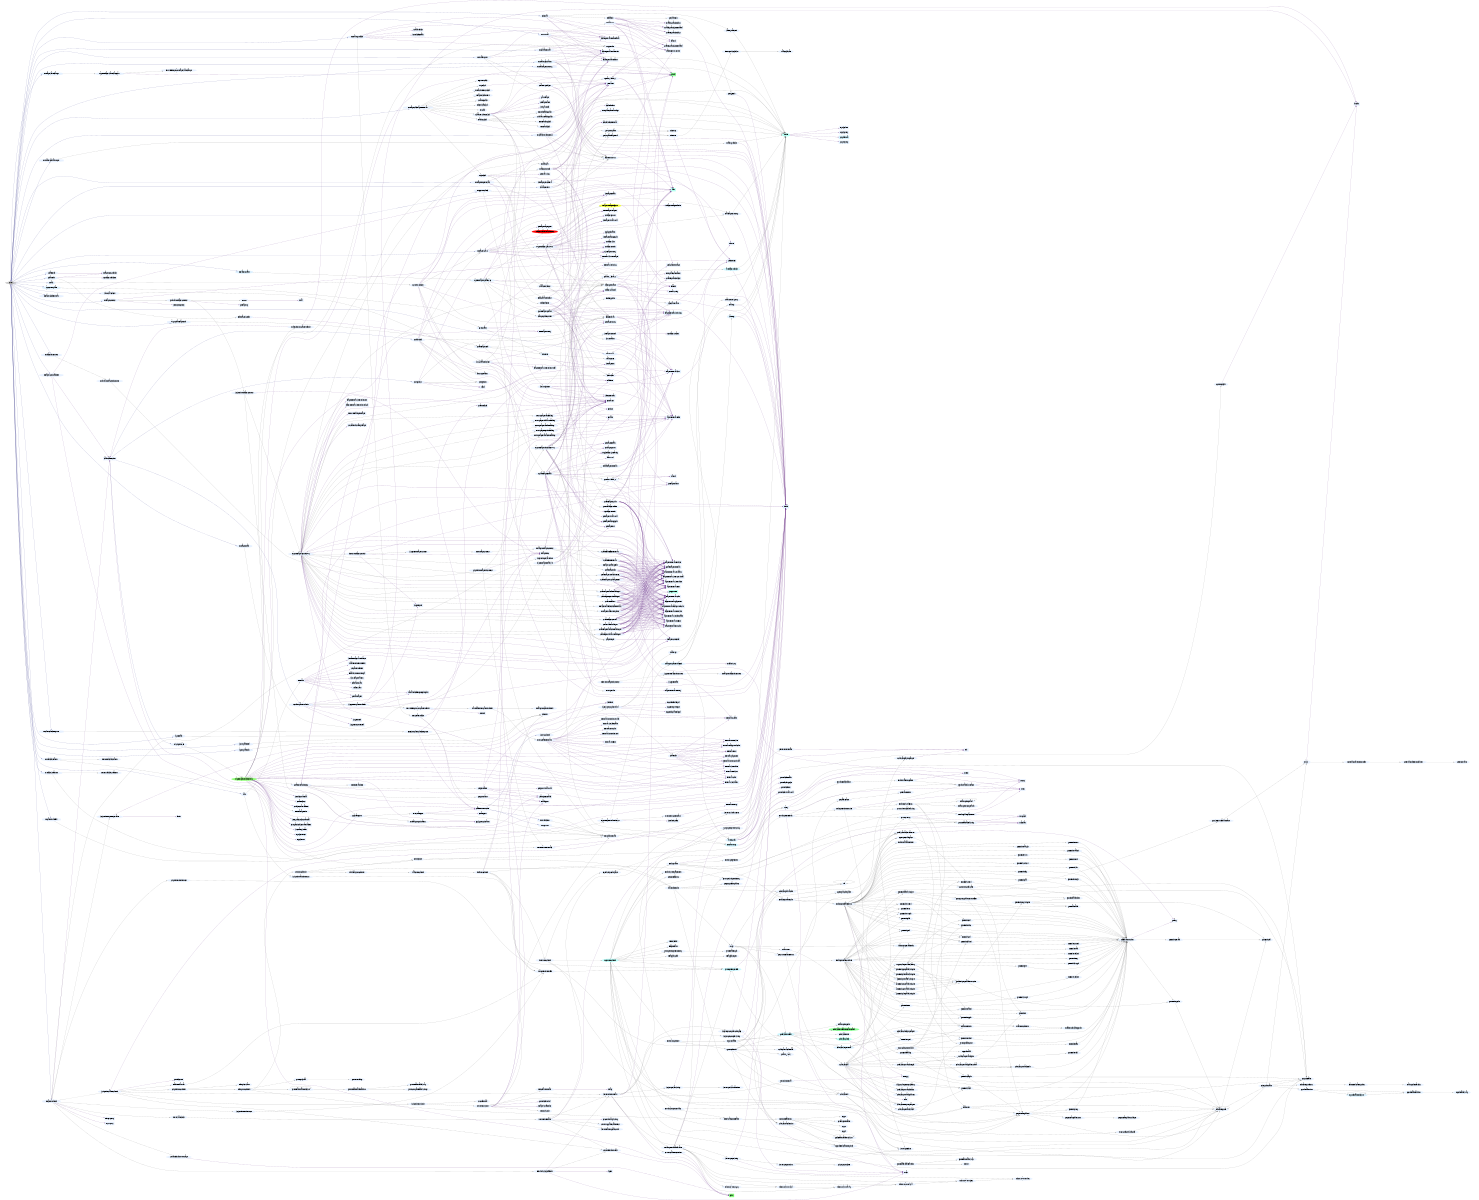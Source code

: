 digraph "Call graph of 'gamemodes/main.amx'" {
  size="10,8"; ratio=fill; rankdir=LR
  node [style=filled];
  "Server" -> "OnPlayerStateChange" [color="#4B4E99"];
  "Server" -> "@yT_UpdateOdo" [color="#4B4E99"];
  "Server" -> "@yT_Death" [color="#4B4E99"];
  "Server" -> "OnLoadOrganization" [color="#4B4E99"];
  "Server" -> "OnLoadDropInv" [color="#4B4E99"];
  "Server" -> "Doors_Load" [color="#4B4E99"];
  "Server" -> "Biz_Load" [color="#4B4E99"];
  "Server" -> "OnAccountCheck" [color="#4B4E99"];
  "Server" -> "OnLoadOrganizationGun" [color="#4B4E99"];
  "Server" -> "OnLoadOrgVehicle" [color="#4B4E99"];
  "Server" -> "Death" [color="#4B4E99"];
  "Server" -> "UpdateOdo" [color="#4B4E99"];
  "Server" -> "OnClientCheckResponse" [color="#4B4E99"];
  "Server" -> "OnPlayerRequestClass" [color="#4B4E99"];
  "Server" -> "OnCharacterLoad" [color="#4B4E99"];
  "Server" -> "OnPlayerSpawn" [color="#4B4E99"];
  "Server" -> "OnPlayerUpdate" [color="#4B4E99"];
  "Server" -> "OnPlayerClickPlayerTextDraw" [color="#4B4E99"];
  "Server" -> "character_List" [color="#4B4E99"];
  "Server" -> "OnCharacterSelectNews" [color="#4B4E99"];
  "Server" -> "@_yTCoreUpdate" [color="#4B4E99"];
  "Server" -> "OnPlayerClickTextDraw" [color="#4B4E99"];
  "Server" -> "OnVehicleStreamIn" [color="#4B4E99"];
  "Server" -> "@_yTUpdatePlayerHud" [color="#4B4E99"];
  "Server" -> "ShowCharSelect_" [color="#4B4E99"];
  "Server" -> "main" [color="#4B4E99"];
  "Server" -> "OnPlayerConnect" [color="#4B4E99"];
  "Server" -> "OnPlayerDeath" [color="#4B4E99"];
  "Server" -> "OnLoadPlayerInventory" [color="#4B4E99"];
  "Server" -> "XoaTextDraw" [color="#4B4E99"];
  "Server" -> "@yT_UpdateFuel" [color="#4B4E99"];
  "Server" -> "OnPlayerCommandText" [color="#4B4E99"];
  "Server" -> "OnVehicleStreamOut" [color="#4B4E99"];
  "Server" -> "OnPlayerDisconnect" [color="#4B4E99"];
  "Server" -> "UpdateFuel" [color="#4B4E99"];
  "Server" -> "OnGameModeExit" [color="#4B4E99"];
  "Server" -> "OnGameModeInit" [color="#4B4E99"];
  "FIXES_OnClientCheckResponse" -> "KillTimer" [color="#7C4B99"];
  "FIXES_OnClientCheckResponse" -> "CallRemoteFunction" [color="#7C4B99"];
  "ScriptInit_OnPlayerConnect" -> "Iter_Add_InternalC" [color="#777777"];
  "ScriptInit_OnPlayerConnect" -> "IsPlayerNPC" [color="#7C4B99"];
  "ScriptInit_OnPlayerConnect" -> "_@yHOnPlayerConnect@02" [color="#777777"];
  "ScriptInit_OnPlayerDisconnect" -> "IsPlayerNPC" [color="#7C4B99"];
  "ScriptInit_OnPlayerDisconnect" -> "Iter_Remove_InternalC" [color="#777777"];
  "ScriptInit_OnPlayerDisconnect" -> "_@yHOnPlayerDisconnect@02" [color="#777777"];
  "ScriptInit_OnYSIInit" -> "y_rconfix_Load" [color="#777777"];
  "ScriptInit_OnYSIInit" -> "Android_OnYSIInit" [color="#777777"];
  "_@Hy" -> "strcmp" [color="#7C4B99"];
  "_@Hy" -> "Hooks_ExtractName" [color="#777777"];
  "operator*(Float:,_:)" -> "operator*(Float:,_:)" [color="#777777"];
  "operator*(Float:,_:)" -> "floatmul" [color="#7C4B99"];
  "operator*(Float:,_:)" -> "float" [color="#7C4B99"];
  "operator*(Float:,_:)" -> "floatadd" [color="#7C4B99"];
  "operator*(Float:,_:)" -> "PlayerTextDrawTextSize" [color="#7C4B99"];
  "operator*(Float:,_:)" -> "TextDrawCreate" [color="#7C4B99"];
  "operator+(Float:,_:)" -> "InterpolateCameraPos" [color="#7C4B99"];
  "operator+(Float:,_:)" -> "float" [color="#7C4B99"];
  "operator+(Float:,_:)" -> "floatadd" [color="#7C4B99"];
  "operator+(Float:,_:)" -> "CreatePlayerTextDraw" [color="#7C4B99"];
  "operator-(Float:,_:)" -> "floatsub" [color="#7C4B99"];
  "operator-(Float:,_:)" -> "CreateDynamic3DTextLabel" [color="#7C4B99"];
  "operator-(Float:,_:)" -> "float" [color="#7C4B99"];
  "operator-(Float:,_:)" -> "CreateDynamicObject" [color="#7C4B99"];
  "cache_num_rows" -> "format" [color="#7C4B99"];
  "cache_num_rows" -> "cache_get_row_count" [color="#7C4B99"];
  "main" -> "PP_main" [color="#777777"];
  "main" -> "ScriptInit_MainInitFuncs_" [color="#777777"];
  "Server_IsWindowsHost" -> "format" [color="#7C4B99"];
  "ScriptInit_GetStartTime" -> "gettime" [color="#7C4B99"];
  "ScriptInit_GetStartTime" -> "getdate" [color="#7C4B99"];
  "Server_CrashDetectExists" -> "print" [color="#7C4B99"];
  "Server_PrintIntroPart" -> "Script_GetCompilerString" [color="#777777"];
  "Server_PrintIntroPart" -> "Script_GetStartString" [color="#777777"];
  "Server_PrintIntroPart" -> "Server_GetJITString" [color="#777777"];
  "Server_PrintIntroPart" -> "Script_GetIncludesString" [color="#777777"];
  "Server_PrintIntroPart" -> "Script_GetCompilerCodepage" [color="#777777"];
  "Server_PrintIntroPart" -> "Server_CrashDetectExists" [color="#777777"];
  "Server_PrintIntroPart" -> "print" [color="#7C4B99"];
  "Server_PrintIntroPart" -> "printf" [color="#7C4B99"];
  "Server_FinishIntroPart" -> "print" [color="#7C4B99"];
  "Server_FinishIntroMessage" -> "print" [color="#7C4B99"];
  "ScriptInit_CallOnCodeInit" -> "format" [color="#7C4B99"];
  "ScriptInit_CallOnCodeInit" -> "ScriptInit_OnYSIInit" [color="#777777"];
  "ScriptInit_CallOnCodeInit" -> "Server_PrintIntroPart" [color="#777777"];
  "ScriptInit_CallOnCodeInit" -> "Server_FinishIntroPart" [color="#777777"];
  "ScriptInit_CallOnCodeInit" -> "GetTickCount" [color="#7C4B99"];
  "ScriptInit_CallOnCodeInit" -> "RandomFloatMax" [color="#777777"];
  "ScriptInit_CallOnCodeInit" -> "ScriptInit_OnCodeInit" [color="#777777"];
  "ScriptInit_PurgeTemporaries" -> "fexist" [color="#7C4B99"];
  "ScriptInit_PurgeTemporaries" -> "SetTimer" [color="#7C4B99"];
  "OnGameModeInit" -> "YVers_StartCheck" [color="#777777"];
  "OnGameModeInit" -> "ResolveYSIScriptfileDirs" [color="#777777"];
  "OnGameModeInit" -> "existproperty" [color="#7C4B99"];
  "OnGameModeInit" -> "ScriptInit_PurgeTemporaries" [color="#777777"];
  "OnGameModeInit" -> "setproperty" [color="#7C4B99"];
  "OnGameModeInit" -> "ScriptInit_CallOnCodeInit" [color="#777777"];
  "OnGameModeInit" -> "Server_FinishIntroMessage" [color="#777777"];
  "OnGameModeInit" -> "ScriptInit_PreInitFuncs_" [color="#777777"];
  "OnGameModeInit" -> "CallLocalFunction" [color="#7C4B99"];
  "OnGameModeInit" -> "ScriptInit_PostInitFuncs_" [color="#777777"];
  "OnGameModeInit" -> "ScriptInit_GetStartTime" [color="#777777"];
  "OnGameModeExit" -> "_@yHOnGameModeExit@02" [color="#777777"];
  "unknown@000030ec" -> "unknown@00000bec" [color="#777777"];
  "Server_GetJITVersion" -> "Server_JITExists" [color="#777777"];
  "Server_GetJITVersion" -> "Script_JITComplete" [color="#777777"];
  "Server_GetJITString" -> "format" [color="#7C4B99"];
  "Server_GetJITString" -> "Server_GetJITVersion" [color="#777777"];
  "Server_GetJITString" -> "strcat" [color="#7C4B99"];
  "Script_GetCompilerString" -> "format" [color="#7C4B99"];
  "Script_GetCompilerString" -> "strcat" [color="#7C4B99"];
  "Script_GetCompilerCodepage" -> "format" [color="#7C4B99"];
  "Script_GetCompilerCodepage" -> "strcat" [color="#7C4B99"];
  "Script_GetIncludesString" -> "format" [color="#7C4B99"];
  "Script_GetStartString" -> "format" [color="#7C4B99"];
  "Script_GetStartString" -> "Server_GetStartDateTime" [color="#777777"];
  "YVers_PrintHeader" -> "format" [color="#7C4B99"];
  "YVers_PrintHeader" -> "Server_IsWindowsHost" [color="#777777"];
  "YVers_PrintHeader" -> "GetConsoleVarAsString" [color="#7C4B99"];
  "YVers_PrintHeader" -> "Server_PrintIntroPart" [color="#777777"];
  "YVers_PrintHeader" -> "Server_FinishIntroPart" [color="#777777"];
  "YVers_PrintHeader" -> "Server_UpgradeCrashDetect" [color="#777777"];
  "YVers_PrintHeader" -> "Server_HasLongCallControl" [color="#777777"];
  "YVers_StartCheck" -> "YVers_PrintHeader" [color="#777777"];
  "unknown@00004344" -> "unknown@000030ec" [color="#777777"];
  "ScriptInit_OnCodeInit" -> "Debug_SetState" [color="#777777"];
  "ScriptInit_OnCodeInit" -> "Debug_OnCodeInit" [color="#777777"];
  "AMX_HeaderTablePartition" -> "AMX_CompareHeaderStrings" [color="#777777"];
  "AMX_HeaderTablePartition" -> "AMX_HeaderTableSwap" [color="#777777"];
  "AMX_HeaderTableQuickSort" -> "AMX_HeaderTablePartition" [color="#777777"];
  "AMX_HeaderTableQuickSort" -> "AMX_HeaderTableQuickSort" [color="#777777"];
  "Debug_OnCodeInit" -> "ResetStaticAmxHeader" [color="#777777"];
  "Debug_OnCodeInit" -> "AMX_GetGlobal" [color="#777777"];
  "Debug_OnCodeInit" -> "AMX_HeaderTableQuickSort" [color="#777777"];
  "Debug_OnCodeInit" -> "AMX_OnCodeInit" [color="#777777"];
  "AMX_GetGlobal" -> "AMX_DoNothing" [color="#777777"];
  "AMX_GetEntry" -> "AMX_ReadPackedString" [color="#777777"];
  "AMX_GetEntry" -> "AMX_GetBaseCount" [color="#777777"];
  "AMX_GetEntry" -> "swapchars" [color="#7C4B99"];
  "AMX_GetEntry" -> "strcmp" [color="#7C4B99"];
  "AMX_GetEntryPrefix" -> "AMX_GetBaseCount" [color="#777777"];
  "AMX_GetEntryPrefix" -> "swapchars" [color="#7C4B99"];
  "AMX_GetPointerPrefix" -> "AMX_GetEntryPrefix" [color="#777777"];
  "AMX_GetLengthFromEntry" -> "AMX_ReadLength" [color="#777777"];
  "AMX_GetStringFromEntry" -> "AMX_ReadPackedString" [color="#777777"];
  "AMX_ReadPackedString" -> "strunpack" [color="#7C4B99"];
  "AMX_ReadPackedString" -> "swapchars" [color="#7C4B99"];
  "OnClientCheckResponse" -> "FIXES_OnClientCheckResponse" [color="#777777"];
  "OnPlayerDisconnect" -> "Android_OnPlayerDisconnect" [color="#777777"];
  "OnPlayerConnect" -> "SetTimerEx" [color="#7C4B99"];
  "OnPlayerConnect" -> "SendClientCheck" [color="#7C4B99"];
  "OnPlayerConnect" -> "Android_OnPlayerConnect" [color="#777777"];
  "ResolveYSIScriptfileDirs" -> "strcat" [color="#7C4B99"];
  "ResolveYSIScriptfileDirs" -> "fopen" [color="#7C4B99"];
  "ResolveYSIScriptfileDirs" -> "Server_PrintIntroPart" [color="#777777"];
  "ResolveYSIScriptfileDirs" -> "Server_FinishIntroPart" [color="#777777"];
  "Android_OnPlayerConnect" -> "IPToInt" [color="#777777"];
  "Android_OnPlayerConnect" -> "ScriptInit_OnPlayerConnect" [color="#777777"];
  "Android_OnPlayerConnect" -> "GetPlayerIp" [color="#7C4B99"];
  "Android_OnPlayerDisconnect" -> "ScriptInit_OnPlayerDisconnect" [color="#777777"];
  "IPToInt" -> "strval" [color="#7C4B99"];
  "RandomFloatMax" -> "AMX_GetPointerPrefix" [color="#777777"];
  "ScriptInit_MainInitFuncs_" -> "AMX_GetPointerPrefix" [color="#777777"];
  "ScriptInit_PreInitFuncs_" -> "AMX_GetPointerPrefix" [color="#777777"];
  "ScriptInit_PostInitFuncs_" -> "AMX_GetPointerPrefix" [color="#777777"];
  "ref" -> "CodeScanMatcherPattern_" [color="#777777"];
  "ref" -> "ref" [color="#777777"];
  "AmxHeaderTablePartition" -> "AmxHeaderTableSwap" [color="#777777"];
  "AmxHeaderTablePartition" -> "NtPivot" [color="#777777"];
  "AmxHeaderTableQuickSort" -> "AmxHeaderTableQuickSort" [color="#777777"];
  "AmxHeaderTableQuickSort" -> "AmxHeaderTablePartition" [color="#777777"];
  "GetAmxHeaderNow" -> "copy_1" [color="#777777"];
  "GetAmxHeaderNow" -> "AmxHeaderTableQuickSort" [color="#777777"];
  "GetAmxHeaderNow" -> "GetRawAmxHeader" [color="#777777"];
  "GetAmxHeaderNow" -> "copy_2" [color="#777777"];
  "GetAmxHeaderNow" -> "copy_4" [color="#777777"];
  "ResetStaticAmxHeader" -> "GetAmxHeaderNow" [color="#777777"];
  "GetPublicIndexFromAddress" -> "GetNumPublics" [color="#777777"];
  "GetPublicAddressFromIndex" -> "GetPublicIndexFromAddress" [color="#777777"];
  "O@A@" -> "funcidx" [color="#7C4B99"];
  "O@A@" -> "GetPublicAddressFromIndex" [color="#777777"];
  "GetAmxBaseAddressNow" -> "GetAmxBaseAddress_helper" [color="#777777"];
  "GetAmxBaseAddress" -> "AsmEmitJump" [color="#777777"];
  "GetAmxBaseAddress" -> "AsmEmitInstruction" [color="#777777"];
  "GetAmxBaseAddress" -> "GetAmxBaseAddressNow" [color="#777777"];
  "GetAmxBaseAddress" -> "RelocateOpcode" [color="#777777"];
  "HaveToRelocateOpcodes" -> "ReadOpcodeNearThis" [color="#777777"];
  "RelocateOpcodeNow" -> "HaveToRelocateOpcodes" [color="#777777"];
  "OpcodeTablePartition" -> "OpcodeTableSwap" [color="#777777"];
  "OpcodeTableQuickSort" -> "OpcodeTablePartition" [color="#777777"];
  "OpcodeTableQuickSort" -> "OpcodeTableQuickSort" [color="#777777"];
  "OpcodeTableWrite" -> "OpcodeTablePartition" [color="#777777"];
  "OpcodeTableWrite" -> "OpcodeTableQuickSort" [color="#777777"];
  "InitOpcodeTable" -> "GetAmxHeader" [color="#777777"];
  "InitOpcodeTable" -> "GetAmxBaseAddress" [color="#777777"];
  "InitOpcodeTable" -> "RelocateOpcodeNow" [color="#777777"];
  "InitOpcodeTable" -> "O@A@" [color="#777777"];
  "InitOpcodeTable" -> "OpcodeTableWrite" [color="#777777"];
  "RelocateOpcode" -> "AsmEmitCell" [color="#777777"];
  "RelocateOpcode" -> "InitOpcodeTable" [color="#777777"];
  "RelocateOpcode" -> "RelocateOpcode" [color="#777777"];
  "IsOpcodeRelocationRequired" -> "RelocateOpcode" [color="#777777"];
  "GetCallerFrame" -> "GetFrameReturn" [color="#777777"];
  "GetCurrentFrameReturn" -> "GetCallerFrame" [color="#777777"];
  "GetCurrentFrameReturn" -> "DisasmInit" [color="#777777"];
  "DisasmInit" -> "GetAmxHeader" [color="#777777"];
  "DisasmInit" -> "GetAmxBaseAddress" [color="#777777"];
  "DisasmInit" -> "RelocateOpcode" [color="#777777"];
  "DisasmDecodeInsn" -> "UnsafeUnrelocateOpcode" [color="#777777"];
  "DisasmNext" -> "DisasmDecodeInsn" [color="#777777"];
  "DisasmNextInsn" -> "DisasmDecodeInsn" [color="#777777"];
  "DisasmGetOperand" -> "DisasmGetOperand" [color="#777777"];
  "O@A_" -> "CodeScanMatcherInit_" [color="#777777"];
  "O@A_" -> "CodeScanMatcherPattern_" [color="#777777"];
  "O@A_" -> "DisasmGetOperandReloc" [color="#777777"];
  "O@A_" -> "CodeScanRunFast" [color="#777777"];
  "O@A_" -> "GetCurrentFrameReturn" [color="#777777"];
  "O@A_" -> "DisasmNext" [color="#777777"];
  "AsmEmitLabelStringize" -> "AsmGetJumpAddressFromOffset" [color="#777777"];
  "AsmEmitLabelStringize" -> "AsmFindLabelIndex" [color="#777777"];
  "AsmEmitLabelStringize" -> "AsmHashLabel" [color="#777777"];
  "AsmEmitJumpStringize" -> "AsmEmitCell" [color="#777777"];
  "AsmEmitJumpStringize" -> "AsmFindLabelIndex" [color="#777777"];
  "AsmEmitJumpStringize" -> "AsmHashLabel" [color="#777777"];
  "AsmEmitOpcode" -> "RelocateOpcode" [color="#777777"];
  "AsmEmitOperand" -> "AsmEmitCell" [color="#777777"];
  "AsmEmitInstruction" -> "AsmEmitOpcode" [color="#777777"];
  "AsmEmitInstruction" -> "AsmEmitOperand" [color="#777777"];
  "AsmEmitInstruction" -> "getarg" [color="#7C4B99"];
  "AsmGetJumpAddressFromOffset" -> "GetAmxHeader" [color="#777777"];
  "AsmGetJumpAddressFromOffset" -> "GetAmxBaseAddress" [color="#777777"];
  "AsmEmitJumpLabelInstruction" -> "AsmEmitOpcode" [color="#777777"];
  "AsmEmitJumpLabelInstruction" -> "AsmEmitJumpStringize" [color="#777777"];
  "AsmSetErrorHandlerName" -> "O@A@" [color="#777777"];
  "AsmEmitPadding" -> "IsOpcodeValid" [color="#777777"];
  "AsmEmitPadding" -> "RelocateOpcode" [color="#777777"];
  "AsmEmitAdd" -> "AsmEmitInstruction" [color="#777777"];
  "AsmEmitAddC" -> "AsmEmitInstruction" [color="#777777"];
  "AsmEmitAddrPri" -> "AsmEmitInstruction" [color="#777777"];
  "AsmEmitAnd" -> "AsmEmitInstruction" [color="#777777"];
  "AsmEmitCall" -> "AsmEmitInstruction" [color="#777777"];
  "AsmEmitCallAbs" -> "GetAmxHeader" [color="#777777"];
  "AsmEmitCallAbs" -> "GetAmxBaseAddress" [color="#777777"];
  "AsmEmitConstPri" -> "AsmEmitInstruction" [color="#777777"];
  "AsmEmitHeap" -> "AsmEmitInstruction" [color="#777777"];
  "AsmEmitInvert" -> "AsmEmitInstruction" [color="#777777"];
  "AsmEmitJump" -> "AsmEmitInstruction" [color="#777777"];
  "AsmEmitJgrtrLabelStringize" -> "AsmEmitJumpLabelInstruction" [color="#777777"];
  "AsmEmitJsgeqLabelStringize" -> "AsmEmitJumpLabelInstruction" [color="#777777"];
  "AsmEmitJsleqLabelStringize" -> "AsmEmitJumpLabelInstruction" [color="#777777"];
  "AsmEmitJslessLabelStringize" -> "AsmEmitJumpLabelInstruction" [color="#777777"];
  "AsmEmitJumpLabelStringize" -> "AsmEmitJumpLabelInstruction" [color="#777777"];
  "AsmEmitJzerLabelStringize" -> "AsmEmitJumpLabelInstruction" [color="#777777"];
  "AsmEmitLctrl" -> "AsmEmitInstruction" [color="#777777"];
  "AsmEmitLoadPri" -> "AsmEmitInstruction" [color="#777777"];
  "AsmEmitLoadI" -> "AsmEmitInstruction" [color="#777777"];
  "AsmEmitLoadSAlt" -> "AsmEmitInstruction" [color="#777777"];
  "AsmEmitLoadSPri" -> "AsmEmitInstruction" [color="#777777"];
  "AsmEmitLrefSPri" -> "AsmEmitInstruction" [color="#777777"];
  "AsmEmitMoveAlt" -> "AsmEmitInstruction" [color="#777777"];
  "AsmEmitMovePri" -> "AsmEmitInstruction" [color="#777777"];
  "AsmEmitMovs" -> "AsmEmitInstruction" [color="#777777"];
  "AsmEmitNeg" -> "AsmEmitInstruction" [color="#777777"];
  "AsmEmitPopAlt" -> "AsmEmitInstruction" [color="#777777"];
  "AsmEmitPopPri" -> "AsmEmitInstruction" [color="#777777"];
  "AsmEmitProc" -> "AsmEmitInstruction" [color="#777777"];
  "AsmEmitPushC" -> "AsmEmitInstruction" [color="#777777"];
  "AsmEmitPushPri" -> "AsmEmitInstruction" [color="#777777"];
  "AsmEmitPush" -> "AsmEmitInstruction" [color="#777777"];
  "AsmEmitPushS" -> "AsmEmitInstruction" [color="#777777"];
  "AsmEmitRetn" -> "AsmEmitInstruction" [color="#777777"];
  "AsmEmitSctrl" -> "AsmEmitInstruction" [color="#777777"];
  "AsmEmitShrCAlt" -> "AsmEmitInstruction" [color="#777777"];
  "AsmEmitSrefSPri" -> "AsmEmitInstruction" [color="#777777"];
  "AsmEmitStack" -> "AsmEmitInstruction" [color="#777777"];
  "AsmEmitStorAlt" -> "AsmEmitInstruction" [color="#777777"];
  "AsmEmitStorPri" -> "AsmEmitInstruction" [color="#777777"];
  "AsmEmitStorSPri" -> "AsmEmitInstruction" [color="#777777"];
  "AsmEmitSub" -> "AsmEmitInstruction" [color="#777777"];
  "AsmEmitXchg" -> "AsmEmitInstruction" [color="#777777"];
  "AsmEmitZeroAlt" -> "AsmEmitInstruction" [color="#777777"];
  "CodeScanAddJumpTarget" -> "min" [color="#7C4B99"];
  "CodeScanAddMatcher" -> "ref" [color="#777777"];
  "CodeScanMatcherInit_" -> "IsOpcodeRelocationRequired" [color="#777777"];
  "CodeScanMatcherInit_" -> "RelocateOpcode" [color="#777777"];
  "CodeScanMatcherPattern_" -> "getarg" [color="#7C4B99"];
  "CodeScanCheck" -> "memcpy" [color="#7C4B99"];
  "CodeScanCheck" -> "DisasmGetOperandReloc" [color="#777777"];
  "CodeScanStepInternal" -> "CodeScanCheckJumpTarget" [color="#777777"];
  "CodeScanStepInternal" -> "CodeScanAddJumpTarget" [color="#777777"];
  "CodeScanStepInternal" -> "CodeScanResetJumpTargets" [color="#777777"];
  "CodeScanStepInternal" -> "UnsafeUnrelocateOpcode" [color="#777777"];
  "CodeScanCall" -> "AsmEmitPopPri" [color="#777777"];
  "CodeScanCall" -> "YVA2_CodeGenShiftCode" [color="#777777"];
  "CodeScanCall" -> "AsmEmitPushS" [color="#777777"];
  "CodeScanCall" -> "YVA2_CodeGenMainCleanup" [color="#777777"];
  "CodeScanCall" -> "YVA2_CodeGenDeepCleanup" [color="#777777"];
  "CodeScanCall" -> "YVA2_CodeGenPushSite" [color="#777777"];
  "CodeScanCall" -> "AsmEmitStack" [color="#777777"];
  "CodeScanCall" -> "CodeScanGetMatchStack" [color="#777777"];
  "CodeScanCall" -> "AsmEmitRetn" [color="#777777"];
  "CodeScanCall" -> "DisasmNextInsn" [color="#777777"];
  "CodeScanCall" -> "CodeScanGetMatchDisasm" [color="#777777"];
  "CodeScanCall" -> "CodeScanGetMatchAddress" [color="#777777"];
  "CodeScanCall" -> "max" [color="#7C4B99"];
  "CodeScanCall" -> "CodeScanGetMatchAsm" [color="#777777"];
  "CodeScanCall" -> "CodeScanGetMatchHole" [color="#777777"];
  "CodeScanCall" -> "CodeScanGetMatchLength" [color="#777777"];
  "CodeScanCall" -> "GetAmxHeader" [color="#777777"];
  "CodeScanCall" -> "GetAmxBaseAddress" [color="#777777"];
  "CodeScanRunFast" -> "CodeScanCall" [color="#777777"];
  "CodeScanRunFast" -> "CodeScanCheck" [color="#777777"];
  "CodeScanRunFast" -> "DisasmGetOpcode" [color="#777777"];
  "CodeScanRunFast" -> "CodeScanStepInternal" [color="#777777"];
  "CodeScanRunFast" -> "CodeScanRunFastPrescanLocated" [color="#777777"];
  "CodeScanRunFast" -> "CodeScanReset" [color="#777777"];
  "CodeScanInit" -> "GetAmxHeader" [color="#777777"];
  "CodeScanInit" -> "GetAmxBaseAddress" [color="#777777"];
  "CodeScanInit" -> "RelocateOpcode" [color="#777777"];
  "CodeScanInit" -> "CodeScanResetJumpTargets" [color="#777777"];
  "CodeScanGetMatchAsm" -> "AsmInitPtr" [color="#777777"];
  "CodeScanGetMatchAddressData" -> "CodeScanGetMatchHole" [color="#777777"];
  "CodeScanGetMatchLength" -> "CodeScanGetMatchAddressData" [color="#777777"];
  "CodeScanGetMatchLength" -> "CodeScanGetMatchAsm" [color="#777777"];
  "CodeScanGetMatchLength" -> "CodeScanGetMatchHole" [color="#777777"];
  "CodeScanGetMatchStack" -> "AsmEmitStack" [color="#777777"];
  "CodeScanGetMatchHole" -> "AsmEmitInstruction" [color="#777777"];
  "AddressofResolve" -> "CodeScanAddMatcher" [color="#777777"];
  "AddressofResolve" -> "ref" [color="#777777"];
  "AddressofResolve" -> "CodeScanInit" [color="#777777"];
  "AddressofResolve" -> "GetAmxJITBaseAddress" [color="#777777"];
  "AddressofResolve" -> "O@A_" [color="#777777"];
  "HeapAllocCells" -> "HeapAllocBytes" [color="#777777"];
  "Indirect_Init" -> "GetAmxHeader" [color="#777777"];
  "Indirect_Init" -> "AddressofResolve" [color="#777777"];
  "AMX_OnCodeInit" -> "ThirdParty_OnCodeInit" [color="#777777"];
  "AMX_OnCodeInit" -> "Indirect_Init" [color="#777777"];
  "AMX_OnCodeInit" -> "AddressofResolve" [color="#777777"];
  "unknown@0001a198" -> "unknown@00004344" [color="#777777"];
  "ThirdParty_OnCodeInit" -> "Malloc_OnCodeInit" [color="#777777"];
  "Iter_Add_InternalC" -> "Iter_Prev_InternalD" [color="#777777"];
  "Iter_Remove_InternalC" -> "min" [color="#7C4B99"];
  "Iter_Clear_InternalC" -> "setarg" [color="#7C4B99"];
  "Iter_Init_Internal" -> "memcpy" [color="#7C4B99"];
  "Iter_Prev_InternalD" -> "min" [color="#7C4B99"];
  "Malloc_OnCodeInit" -> "Yield_OnCodeInit" [color="#777777"];
  "unknown@0001c4c4" -> "unknown@0001a198" [color="#777777"];
  "Android_OnYSIInit" -> "Iter_Clear_InternalC" [color="#777777"];
  "Android_OnYSIInit" -> "Iter_Add_InternalC" [color="#777777"];
  "Android_OnYSIInit" -> "Iter_Init_Internal" [color="#777777"];
  "Android_OnYSIInit" -> "GetVehicleModel" [color="#7C4B99"];
  "Android_OnYSIInit" -> "IsValidActor" [color="#7C4B99"];
  "Android_OnYSIInit" -> "IsPlayerConnected" [color="#7C4B99"];
  "Android_OnYSIInit" -> "IsPlayerNPC" [color="#7C4B99"];
  "Android_OnYSIInit" -> "IsPlayerStreamedIn" [color="#7C4B99"];
  "Android_OnYSIInit" -> "Iter_OnYSIInit" [color="#777777"];
  "Iter_ActorDo" -> "Iter_Add_InternalC" [color="#777777"];
  "Iter_CreateActor" -> "Iter_Add_InternalC" [color="#777777"];
  "Iter_CreateActor" -> "CreateActor" [color="#7C4B99"];
  "Iter_CreateActor" -> "CallRemoteFunction" [color="#7C4B99"];
  "Iter_VehicleDo" -> "Iter_Add_InternalC" [color="#777777"];
  "Iter_CreateVehicle" -> "Iter_Add_InternalC" [color="#777777"];
  "Iter_CreateVehicle" -> "CreateVehicle" [color="#7C4B99"];
  "Iter_CreateVehicle" -> "CallRemoteFunction" [color="#7C4B99"];
  "OnVehicleStreamIn" -> "Iter_Add_InternalC" [color="#777777"];
  "OnVehicleStreamIn" -> "Iter_OnVehicleStreamIn" [color="#777777"];
  "OnVehicleStreamOut" -> "Iter_Remove_InternalC" [color="#777777"];
  "OnVehicleStreamOut" -> "Iter_OnVehicleStreamOut" [color="#777777"];
  "OnPlayerStateChange" -> "_@yHOnPlayerStateChange@01" [color="#777777"];
  "Yield_OnCodeInit" -> "SetTimerEx" [color="#7C4B99"];
  "Yield_OnCodeInit" -> "Timers_OnCodeInit" [color="#777777"];
  "Yield_OnCodeInit" -> "_Timer_I" [color="#777777"];
  "Yield_OnCodeInit" -> "AMX_GetStringFromEntry" [color="#777777"];
  "Yield_OnCodeInit" -> "AMX_GetEntryPrefix" [color="#777777"];
  "Yield_OnCodeInit" -> "AMX_GetPointerPrefix" [color="#777777"];
  "_Timer_I" -> "SetTimer" [color="#7C4B99"];
  "Timer_GetSingleSlot" -> "Malloc_Allocate" [color="#777777"];
  "_Timer_B" -> "SetTimerEx" [color="#7C4B99"];
  "_Timer_B" -> "Timer_GetSingleSlot" [color="#777777"];
  "_Timer_F" -> "KillTimer" [color="#7C4B99"];
  "_Timer_F" -> "Malloc_Free" [color="#777777"];
  "unknown@00020828" -> "unknown@0001c4c4" [color="#777777"];
  "OnScriptInit@E" -> "_@yHOnGameModeInit@02" [color="#777777"];
  "OnPlayerDeath" -> "_@yHOnPlayerDeath@0i" [color="#777777"];
  "OnPlayerSpawn" -> "_@yHOnPlayerSpawn@0H" [color="#777777"];
  "OnPlayerUpdate" -> "_@yHOnPlayerUpdate@06" [color="#777777"];
  "SSA_Mysql_Intit" -> "_@yHSSA_Mysql_Intit@04" [color="#777777"];
  "CGen_GetAddr" -> "funcidx" [color="#7C4B99"];
  "CGen_SetupCodeSpace" -> "CGen_GetAddr" [color="#777777"];
  "Timers_OnCodeInit" -> "CGen_OnCodeInit" [color="#777777"];
  "Timers_OnCodeInit" -> "CGen_SetupCodeSpace" [color="#777777"];
  "Timers_OnCodeInit" -> "DisasmNextInsn" [color="#777777"];
  "Timers_OnCodeInit" -> "DisasmInit" [color="#777777"];
  "CGen_UseCodeSpace" -> "AsmInitPtr" [color="#777777"];
  "CGen_UseCodeSpace" -> "AsmSetErrorHandlerName" [color="#777777"];
  "CGen_GetCodeSpace" -> "AsmEmitStorPri" [color="#777777"];
  "Hooks_MakeLongName" -> "Hooks_MakeShortName" [color="#777777"];
  "Hooks_MakeLongName" -> "strfind" [color="#7C4B99"];
  "Hooks_MakeShortName" -> "strlen" [color="#7C4B99"];
  "Hooks_MakeShortName" -> "strcmp" [color="#7C4B99"];
  "Hooks_GetPreloadLibraries" -> "strlen" [color="#7C4B99"];
  "Hooks_GetPreloadLibraries" -> "unknown@0001c4c4" [color="#777777"];
  "Hooks_GetPreloadLibraries" -> "AMX_GetStringFromEntry" [color="#777777"];
  "Hooks_GetPreloadLibraries" -> "AMX_GetEntryPrefix" [color="#777777"];
  "Hooks_GetPreloadLibraries" -> "unknown@00020828" [color="#777777"];
  "Hooks_GetPreloadLibraries" -> "unknown@000030ec" [color="#777777"];
  "Hooks_GetPreloadLibraries" -> "unknown@00004344" [color="#777777"];
  "Hooks_GetPreloadLibraries" -> "unknown@0001a198" [color="#777777"];
  "Hooks_GetPreloadLibraries" -> "unknown@00000bec" [color="#777777"];
  "Hooks_GetPreHooks" -> "strcat" [color="#7C4B99"];
  "Hooks_GetPreHooks" -> "Hooks_MakeShortName" [color="#777777"];
  "Hooks_GetPreHooks" -> "Hooks_GetPointerRewrite" [color="#777777"];
  "Hooks_GetPreHooks" -> "AMX_GetEntry" [color="#777777"];
  "Hooks_GetPointerRewrite" -> "strlen" [color="#7C4B99"];
  "Hooks_GetPointerRewrite" -> "Hooks_GetStubEntry" [color="#777777"];
  "Hooks_GetPointerRewrite" -> "AMX_WriteUnpackedString" [color="#777777"];
  "Hooks_GetPointerRewrite" -> "RelocateOpcode" [color="#777777"];
  "Hooks_GetStubEntry" -> "DisasmGetOperand" [color="#777777"];
  "Hooks_GetStubEntry" -> "DisasmGetNumOperands" [color="#777777"];
  "Hooks_GetStubEntry" -> "DisasmNextInsn" [color="#777777"];
  "Hooks_GetStubEntry" -> "DisasmInit" [color="#777777"];
  "Hooks_ExtractName" -> "Hooks_MakeLongName" [color="#777777"];
  "Hooks_GetAllHooks" -> "_@Hy" [color="#777777"];
  "Hooks_Collate" -> "AMX_ReadPackedString" [color="#777777"];
  "Hooks_Collate" -> "strcmp" [color="#7C4B99"];
  "Hooks_Collate" -> "Hooks_GetPreHooks" [color="#777777"];
  "Hooks_Collate" -> "Hooks_GetAllHooks" [color="#777777"];
  "Hooks_Collate" -> "Hooks_GenerateCode" [color="#777777"];
  "Hooks_GenerateCode" -> "CGen_GetCodeSpace" [color="#777777"];
  "Hooks_GenerateCode" -> "CGen_AddCodeSpace" [color="#777777"];
  "Hooks_GenerateCode" -> "Hooks_GetDefaultReturn" [color="#777777"];
  "Hooks_GetDefaultReturn" -> "Server_JITExists" [color="#777777"];
  "Hooks_GetDefaultReturn" -> "AsmEmitSctrl" [color="#777777"];
  "Hooks_GetDefaultReturn" -> "AsmEmitXchg" [color="#777777"];
  "Hooks_GetDefaultReturn" -> "AsmEmitMovs" [color="#777777"];
  "Hooks_GetDefaultReturn" -> "CGen_GetCodeSpace" [color="#777777"];
  "Hooks_GetDefaultReturn" -> "AsmEmitAddC" [color="#777777"];
  "Hooks_GetDefaultReturn" -> "AsmEmitCall" [color="#777777"];
  "Hooks_GetDefaultReturn" -> "Hooks_InvalidatePointer" [color="#777777"];
  "Hooks_GetDefaultReturn" -> "AsmEmitLabelStringize" [color="#777777"];
  "Hooks_GetDefaultReturn" -> "AsmEmitJslessLabelStringize" [color="#777777"];
  "Hooks_GetDefaultReturn" -> "AsmEmitStorSPri" [color="#777777"];
  "Hooks_GetDefaultReturn" -> "AsmEmitLoadSAlt" [color="#777777"];
  "Hooks_GetDefaultReturn" -> "AsmEmitZeroAlt" [color="#777777"];
  "Hooks_GetDefaultReturn" -> "AsmEmitAnd" [color="#777777"];
  "Hooks_GetDefaultReturn" -> "AsmEmitRetn" [color="#777777"];
  "Hooks_GetDefaultReturn" -> "AsmEmitJumpLabelStringize" [color="#777777"];
  "Hooks_GetDefaultReturn" -> "AsmEmitInvert" [color="#777777"];
  "Hooks_GetDefaultReturn" -> "AsmEmitMovePri" [color="#777777"];
  "Hooks_GetDefaultReturn" -> "AsmEmitJsgeqLabelStringize" [color="#777777"];
  "Hooks_GetDefaultReturn" -> "strcat" [color="#7C4B99"];
  "Hooks_GetDefaultReturn" -> "Hooks_MakeShortName" [color="#777777"];
  "Hooks_GetDefaultReturn" -> "AMX_GetEntry" [color="#777777"];
  "Hooks_GetDefaultReturn" -> "AsmEmitLoadSPri" [color="#777777"];
  "Hooks_GetDefaultReturn" -> "AsmEmitJzerLabelStringize" [color="#777777"];
  "Hooks_GetDefaultReturn" -> "AsmEmitLctrl" [color="#777777"];
  "Hooks_GetDefaultReturn" -> "AsmEmitMoveAlt" [color="#777777"];
  "Hooks_GetDefaultReturn" -> "AsmEmitSub" [color="#777777"];
  "Hooks_GetDefaultReturn" -> "CGen_UseCodeSpace" [color="#777777"];
  "Hooks_GetDefaultReturn" -> "AsmEmitAddrPri" [color="#777777"];
  "Hooks_GetDefaultReturn" -> "AsmEmitPush" [color="#777777"];
  "Hooks_GetDefaultReturn" -> "AsmEmitPushC" [color="#777777"];
  "Hooks_GetDefaultReturn" -> "AsmEmitStorPri" [color="#777777"];
  "Hooks_GetDefaultReturn" -> "AsmEmitProc" [color="#777777"];
  "Hooks_CompressPublics" -> "Server_JITExists" [color="#777777"];
  "Hooks_CompressPublics" -> "ResetStaticAmxHeader" [color="#777777"];
  "_Hooks_AddReplacement" -> "strunpack" [color="#7C4B99"];
  "_Hooks_AddReplacement" -> "strlen" [color="#7C4B99"];
  "CGen_OnCodeInit" -> "_Hooks_AddReplacement" [color="#777777"];
  "CGen_OnCodeInit" -> "Hooks_SortReplacements" [color="#777777"];
  "CGen_OnCodeInit" -> "Server_JITExists" [color="#777777"];
  "CGen_OnCodeInit" -> "GetAmxHeapTop" [color="#777777"];
  "CGen_OnCodeInit" -> "HeapAllocCells" [color="#777777"];
  "CGen_OnCodeInit" -> "Hooks_GetPreloadLibraries" [color="#777777"];
  "CGen_OnCodeInit" -> "Hooks_GenerateContinue" [color="#777777"];
  "CGen_OnCodeInit" -> "YHNPS_Find" [color="#777777"];
  "CGen_OnCodeInit" -> "HeapRelease" [color="#777777"];
  "CGen_OnCodeInit" -> "Hooks_CompressPublics" [color="#777777"];
  "CGen_OnCodeInit" -> "Hooks_OnCodeInit" [color="#777777"];
  "CGen_OnCodeInit" -> "IsOpcodeRelocationRequired" [color="#777777"];
  "CGen_OnCodeInit" -> "AMX_GetEntryPrefix" [color="#777777"];
  "CGen_OnCodeInit" -> "GetAmxHeader" [color="#777777"];
  "CGen_OnCodeInit" -> "GetAmxBaseAddress" [color="#777777"];
  "CGen_OnCodeInit" -> "RelocateOpcode" [color="#777777"];
  "CGen_OnCodeInit" -> "Hooks_Collate" [color="#777777"];
  "CGen_OnCodeInit" -> "AMX_GetLengthFromEntry" [color="#777777"];
  "CGen_OnCodeInit" -> "_@Hy" [color="#777777"];
  "Hooks_GenerateContinue" -> "AsmEmitPopPri" [color="#777777"];
  "Hooks_GenerateContinue" -> "AsmEmitLoadPri" [color="#777777"];
  "Hooks_GenerateContinue" -> "AsmEmitPopAlt" [color="#777777"];
  "Hooks_GenerateContinue" -> "AsmEmitJgrtrLabelStringize" [color="#777777"];
  "Hooks_GenerateContinue" -> "AsmEmitLoadI" [color="#777777"];
  "Hooks_GenerateContinue" -> "AsmEmitShrCAlt" [color="#777777"];
  "Hooks_GenerateContinue" -> "AsmEmitConstPri" [color="#777777"];
  "Hooks_GenerateContinue" -> "AsmEmitLrefSPri" [color="#777777"];
  "Hooks_GenerateContinue" -> "AsmEmitJsleqLabelStringize" [color="#777777"];
  "Hooks_GenerateContinue" -> "AsmEmitSrefSPri" [color="#777777"];
  "Hooks_GenerateContinue" -> "AsmEmitStorAlt" [color="#777777"];
  "Hooks_GenerateContinue" -> "AsmEmitNeg" [color="#777777"];
  "Hooks_GenerateContinue" -> "AsmEmitPadding" [color="#777777"];
  "Hooks_GenerateContinue" -> "AsmEmitPushPri" [color="#777777"];
  "Hooks_GenerateContinue" -> "AsmEmitSctrl" [color="#777777"];
  "Hooks_GenerateContinue" -> "AsmEmitAddC" [color="#777777"];
  "Hooks_GenerateContinue" -> "AsmEmitLabelStringize" [color="#777777"];
  "Hooks_GenerateContinue" -> "AsmEmitAnd" [color="#777777"];
  "Hooks_GenerateContinue" -> "AsmEmitJumpLabelStringize" [color="#777777"];
  "Hooks_GenerateContinue" -> "AsmEmitMovePri" [color="#777777"];
  "Hooks_GenerateContinue" -> "AsmInitPtr" [color="#777777"];
  "Hooks_GenerateContinue" -> "AsmEmitJzerLabelStringize" [color="#777777"];
  "Hooks_GenerateContinue" -> "AsmEmitMoveAlt" [color="#777777"];
  "Hooks_GenerateContinue" -> "AsmEmitAddrPri" [color="#777777"];
  "Hooks_GenerateContinue" -> "AsmEmitProc" [color="#777777"];
  "Indirection_OnGameModeInit" -> "funcidx" [color="#7C4B99"];
  "Indirection_OnGameModeInit" -> "CallLocalFunction" [color="#7C4B99"];
  "OnPlayerCommandText" -> "format" [color="#7C4B99"];
  "OnPlayerCommandText" -> "CallLocalFunction" [color="#7C4B99"];
  "OnPlayerCommandText" -> "tolower" [color="#7C4B99"];
  "zcmd_OnGameModeInit" -> "IsPlayerConnected" [color="#7C4B99"];
  "zcmd_OnGameModeInit" -> "IsPlayerNPC" [color="#7C4B99"];
  "zcmd_OnGameModeInit" -> "GetMaxPlayers" [color="#7C4B99"];
  "zcmd_OnGameModeInit" -> "SSCANF_Init" [color="#7C4B99"];
  "zcmd_OnGameModeInit" -> "SSCANF_IsConnected" [color="#7C4B99"];
  "zcmd_OnGameModeInit" -> "SSCANF_OnGameModeInit" [color="#777777"];
  "zcmd_OnGameModeInit" -> "GetPlayerName" [color="#7C4B99"];
  "zcmd_OnGameModeInit" -> "SSCANF_Join" [color="#7C4B99"];
  "Timers_OnPlayerConnect" -> "IsPlayerNPC" [color="#7C4B99"];
  "Timers_OnPlayerConnect" -> "SSCANF_OnPlayerConnect" [color="#777777"];
  "Timers_OnPlayerConnect" -> "GetPlayerName" [color="#7C4B99"];
  "Timers_OnPlayerConnect" -> "SSCANF_Join" [color="#7C4B99"];
  "Timers_OnPlayerDisconnect" -> "SSCANF_OnPlayerDisconnect" [color="#777777"];
  "Timers_OnPlayerDisconnect" -> "SSCANF_Leave" [color="#7C4B99"];
  "Hooks_OnCodeInit" -> "VA_OnCodeInit" [color="#777777"];
  "Hooks_OnCodeInit" -> "YVA2_Initalise" [color="#777777"];
  "YVA2_CodeGenPushSite" -> "AsmEmitHeap" [color="#777777"];
  "YVA2_CodeGenPushSite" -> "AsmEmitCallAbs" [color="#777777"];
  "YVA2_CodeGenPushSite" -> "AsmEmitPushPri" [color="#777777"];
  "YVA2_CodeGenPushSite" -> "AsmEmitAddrPri" [color="#777777"];
  "YVA2_CodeGenPushSite" -> "AsmEmitPushC" [color="#777777"];
  "YVA2_CodeGenShiftCode" -> "RelocateOpcode" [color="#777777"];
  "YVA2_CodeGenMainCleanup" -> "AsmEmitLoadPri" [color="#777777"];
  "YVA2_CodeGenMainCleanup" -> "AsmEmitAdd" [color="#777777"];
  "YVA2_CodeGenMainCleanup" -> "AsmEmitPopAlt" [color="#777777"];
  "YVA2_CodeGenMainCleanup" -> "AsmEmitSctrl" [color="#777777"];
  "YVA2_CodeGenMainCleanup" -> "AsmEmitLctrl" [color="#777777"];
  "YVA2_CodeGenMainCleanup" -> "AsmEmitStorPri" [color="#777777"];
  "YVA2_CodeGenDeepCleanup" -> "AsmEmitStack" [color="#777777"];
  "YVA2_Initalise" -> "CodeScanMatcherInit_" [color="#777777"];
  "YVA2_Initalise" -> "CodeScanMatcherPattern_" [color="#777777"];
  "YVA2_Initalise" -> "CodeScanAddMatcher" [color="#777777"];
  "YVA2_Initalise" -> "CodeScanRunFast" [color="#777777"];
  "YVA2_Initalise" -> "CodeScanInit" [color="#777777"];
  "VA_OnCodeInit" -> "CodeScanMatcherData" [color="#777777"];
  "VA_OnCodeInit" -> "operator~(I@T:)" [color="#777777"];
  "VA_OnCodeInit" -> "CodeScanMatcherInit_" [color="#777777"];
  "VA_OnCodeInit" -> "CodeScanMatcherPattern_" [color="#777777"];
  "VA_OnCodeInit" -> "CodeScanAddMatcher" [color="#777777"];
  "VA_OnCodeInit" -> "CodeScanRunFast" [color="#777777"];
  "VA_OnCodeInit" -> "CodeScanInit" [color="#777777"];
  "VA_OnCodeInit" -> "GetAmxBaseAddress" [color="#777777"];
  "SSCANF_OnPlayerConnect" -> "NT_OnPlayerConnect" [color="#777777"];
  "SSCANF_OnGameModeInit" -> "ManualVehicleEngineAndLights" [color="#7C4B99"];
  "SSCANF_OnGameModeInit" -> "TDWVH_ENGIN@OnGameModeInit" [color="#777777"];
  "SSCANF_OnGameModeInit" -> "funcidx" [color="#7C4B99"];
  "_@yHOnPlayerStateChange@01" -> "TDWVH_ENGIN@OnPlayerStateChange" [color="#777777"];
  "_@yHOnPlayerStateChange@01" -> "GetPVarInt" [color="#7C4B99"];
  "PreloadActorAnimations" -> "ApplyActorAnimation" [color="#7C4B99"];
  "IsPlayerInRangeOfActor" -> "GetActorPos" [color="#7C4B99"];
  "IsPlayerInRangeOfActor" -> "IsPlayerInRangeOfPoint" [color="#7C4B99"];
  "SetActorName" -> "format" [color="#7C4B99"];
  "SetActorName" -> "IsValidActor" [color="#7C4B99"];
  "SetActorName" -> "GetActorPos" [color="#7C4B99"];
  "SetActorName" -> "GetActorVirtualWorld" [color="#7C4B99"];
  "SetActorName" -> "floatadd" [color="#7C4B99"];
  "SetActorName" -> "Create3DTextLabel" [color="#7C4B99"];
  "GetActorName" -> "format" [color="#7C4B99"];
  "GetActorName" -> "IsValidActor" [color="#7C4B99"];
  "AC_CreateActor" -> "PreloadActorAnimations" [color="#777777"];
  "AC_CreateActor" -> "Iter_CreateActor" [color="#777777"];
  "AC_CreateActor" -> "CallLocalFunction" [color="#7C4B99"];
  "TDWVH_ENGIN@OnGameModeInit" -> "PawnRakNet_OnGameModeInit" [color="#777777"];
  "TDWVH_ENGIN@OnGameModeInit" -> "PR_Init" [color="#7C4B99"];
  "Prev_CreateTextDraws" -> "TextDrawUseBox" [color="#7C4B99"];
  "Prev_CreateTextDraws" -> "TextDrawSetPreviewModel" [color="#7C4B99"];
  "Prev_CreateTextDraws" -> "TextDrawSetSelectable" [color="#7C4B99"];
  "Prev_CreateTextDraws" -> "TextDrawBoxColor" [color="#7C4B99"];
  "Prev_CreateTextDraws" -> "operator*(Float:,_:)" [color="#777777"];
  "Prev_CreateTextDraws" -> "TextDrawSetPreviewRot" [color="#7C4B99"];
  "Prev_CreateTextDraws" -> "TextDrawLetterSize" [color="#7C4B99"];
  "Prev_CreateTextDraws" -> "TextDrawBackgroundColor" [color="#7C4B99"];
  "Prev_CreateTextDraws" -> "TextDrawFont" [color="#7C4B99"];
  "Prev_CreateTextDraws" -> "TextDrawSetProportional" [color="#7C4B99"];
  "Prev_CreateTextDraws" -> "TextDrawCreate" [color="#7C4B99"];
  "Prev_CreateTextDraws" -> "TextDrawSetOutline" [color="#7C4B99"];
  "Prev_CreateTextDraws" -> "TextDrawTextSize" [color="#7C4B99"];
  "Prev_CreateTextDraws" -> "TextDrawColor" [color="#7C4B99"];
  "Prev_CreateTextDraws" -> "TextDrawSetShadow" [color="#7C4B99"];
  "Prev_DestroyTextDraws" -> "TextDrawDestroy" [color="#7C4B99"];
  "PawnRakNet_OnGameModeInit" -> "Prev_CreateTextDraws" [color="#777777"];
  "PawnRakNet_OnGameModeInit" -> "PDialog_OnGameModeInit" [color="#777777"];
  "NT_OnPlayerConnect" -> "PDialog_OnPlayerConnect" [color="#777777"];
  "SSCANF_OnPlayerDisconnect" -> "PDialog_OnPlayerDisconnect" [color="#777777"];
  "PP_main" -> "GetMaxPlayers" [color="#7C4B99"];
  "PP_main" -> "ManualVehicleEngineAndLights" [color="#7C4B99"];
  "PP_main" -> "SetNameTagDrawDistance" [color="#7C4B99"];
  "PP_main" -> "DisableInteriorEnterExits" [color="#7C4B99"];
  "PP_main" -> "SetGameModeText" [color="#7C4B99"];
  "PP_main" -> "EnableStuntBonusForAll" [color="#7C4B99"];
  "PP_main" -> "ShowPlayerMarkers" [color="#7C4B99"];
  "PP_main" -> "AddPlayerClass" [color="#7C4B99"];
  "PP_main" -> "Profiler_Start" [color="#7C4B99"];
  "_@yHOnPlayerConnect@02" -> "format" [color="#7C4B99"];
  "_@yHOnPlayerConnect@02" -> "RemoveBuildingForPlayer" [color="#7C4B99"];
  "_@yHOnPlayerConnect@02" -> "CreateDeathUI" [color="#777777"];
  "_@yHOnPlayerConnect@02" -> "Timers_OnPlayerConnect" [color="#777777"];
  "_@yHOnPlayerConnect@02" -> "DestroyPageWithdrawsBanking" [color="#777777"];
  "_@yHOnPlayerConnect@02" -> "DestroyPageTransferBanking" [color="#777777"];
  "_@yHOnPlayerConnect@02" -> "OnPlayerLoadEclectricianTextdraw" [color="#777777"];
  "_@yHOnPlayerConnect@02" -> "DestroyPageDepositBanking" [color="#777777"];
  "_@yHOnPlayerConnect@02" -> "OnPlayerLoadPortersJobTD" [color="#777777"];
  "_@yHOnPlayerConnect@02" -> "CreatePlayerInteractiveNPC" [color="#777777"];
  "_@yHOnPlayerConnect@02" -> "PlayerTextDrawLetterSize" [color="#7C4B99"];
  "_@yHOnPlayerConnect@02" -> "PlayerTextDrawAlignment" [color="#7C4B99"];
  "_@yHOnPlayerConnect@02" -> "SvCreateDLStreamAtPlayer" [color="#7C4B99"];
  "_@yHOnPlayerConnect@02" -> "CreatePlayerTextDraw" [color="#7C4B99"];
  "_@yHOnPlayerConnect@02" -> "PlayerTextDrawBackgroundColor" [color="#7C4B99"];
  "_@yHOnPlayerConnect@02" -> "PlayerTextDrawColor" [color="#7C4B99"];
  "_@yHOnPlayerConnect@02" -> "PlayerTextDrawFont" [color="#7C4B99"];
  "_@yHOnPlayerConnect@02" -> "PlayerTextDrawSetProportional" [color="#7C4B99"];
  "_@yHOnPlayerConnect@02" -> "PlayerTextDrawSetOutline" [color="#7C4B99"];
  "_@yHOnPlayerConnect@02" -> "PlayerTextDrawSetShadow" [color="#7C4B99"];
  "_@yHOnPlayerConnect@02" -> "PlayerTextDrawTextSize" [color="#7C4B99"];
  "_@yHOnPlayerConnect@02" -> "PlayerTextDrawUseBox" [color="#7C4B99"];
  "_@yHOnPlayerConnect@02" -> "PlayerTextDrawSetSelectable" [color="#7C4B99"];
  "_@yHOnPlayerConnect@02" -> "PlayerTextDrawBoxColor" [color="#7C4B99"];
  "_@yHOnPlayerConnect@02" -> "PlayerTextDrawSetPreviewModel" [color="#7C4B99"];
  "_@yHOnPlayerConnect@02" -> "ResetPlayerMoney" [color="#7C4B99"];
  "_@yHOnPlayerConnect@02" -> "PlayerTextDrawSetPreviewRot" [color="#7C4B99"];
  "_@yHOnPlayerConnect@02" -> "PlayerTextDrawSetPreviewVehCol" [color="#7C4B99"];
  "_@yHOnPlayerConnect@02" -> "player_get_name" [color="#777777"];
  "_@yHOnPlayerConnect@02" -> "OnPlayerCreateSpeedo" [color="#777777"];
  "_@yHOnPlayerConnect@02" -> "Clear_Chat" [color="#777777"];
  "_@yHOnPlayerConnect@02" -> "CreatePlayerOrgManagement" [color="#777777"];
  "_@yHOnPlayerConnect@02" -> "CreatePlayerControll" [color="#777777"];
  "_@yHOnPlayerConnect@02" -> "CreateMainBankingUI" [color="#777777"];
  "_@yHOnPlayerConnect@02" -> "CreatePageTransactionBankingUI" [color="#777777"];
  "_@yHOnPlayerConnect@02" -> "CreatePageWithdrawsBankingUI" [color="#777777"];
  "_@yHOnPlayerConnect@02" -> "CreatePageTransferBankingUI" [color="#777777"];
  "_@yHOnPlayerConnect@02" -> "CreatePageDepositBankingUI" [color="#777777"];
  "_@yHOnPlayerConnect@02" -> "DestroyPageTransactionBanking" [color="#777777"];
  "_@yHOnPlayerConnect@02" -> "DestroyPageMainBanking" [color="#777777"];
  "_@yHOnPlayerConnect@02" -> "SetPVarInt" [color="#7C4B99"];
  "_@yHOnPlayerConnect@02" -> "Handle" [color="#777777"];
  "_@yHOnPlayerDisconnect@02" -> "player_Login" [color="#777777"];
  "_@yHOnPlayerDisconnect@02" -> "KillTimer" [color="#7C4B99"];
  "_@yHOnPlayerDisconnect@02" -> "IsPlayerSpawned" [color="#7C4B99"];
  "_@yHOnPlayerDisconnect@02" -> "float" [color="#7C4B99"];
  "_@yHOnPlayerDisconnect@02" -> "player_get_name" [color="#777777"];
  "_@yHOnPlayerDisconnect@02" -> "SetPVarInt" [color="#7C4B99"];
  "_@yHOnPlayerDisconnect@02" -> "Handle" [color="#777777"];
  "_@yHOnPlayerDisconnect@02" -> "GetPlayerHealth" [color="#7C4B99"];
  "_@yHOnPlayerDisconnect@02" -> "GetPlayerArmour" [color="#7C4B99"];
  "_@yHOnPlayerDisconnect@02" -> "GetPlayerFacingAngle" [color="#7C4B99"];
  "_@yHOnPlayerDisconnect@02" -> "GetPlayerPos" [color="#7C4B99"];
  "_@yHOnPlayerDisconnect@02" -> "DestroyPuzzle" [color="#777777"];
  "_@yHOnPlayerDisconnect@02" -> "GetPlayerInterior" [color="#7C4B99"];
  "_@yHOnPlayerDisconnect@02" -> "GetPlayerVirtualWorld" [color="#7C4B99"];
  "_@yHOnPlayerDisconnect@02" -> "SavePlayerVehicle" [color="#777777"];
  "_@yHOnPlayerDisconnect@02" -> "Timers_OnPlayerDisconnect" [color="#777777"];
  "_@yHOnGameModeInit@02" -> "ApplyActorAnimation" [color="#7C4B99"];
  "_@yHOnGameModeInit@02" -> "SetObjectMaterial" [color="#7C4B99"];
  "_@yHOnGameModeInit@02" -> "CreateObject" [color="#7C4B99"];
  "_@yHOnGameModeInit@02" -> "SetObjectMaterialText" [color="#7C4B99"];
  "_@yHOnGameModeInit@02" -> "ResetDamagePoint" [color="#777777"];
  "_@yHOnGameModeInit@02" -> "LogConsole" [color="#777777"];
  "_@yHOnGameModeInit@02" -> "CreateDynamicObject" [color="#7C4B99"];
  "_@yHOnGameModeInit@02" -> "SetDynamicObjectMaterial" [color="#7C4B99"];
  "_@yHOnGameModeInit@02" -> "Indirection_OnGameModeInit" [color="#777777"];
  "_@yHOnGameModeInit@02" -> "SetDynamicObjectMaterialText" [color="#7C4B99"];
  "_@yHOnGameModeInit@02" -> "Indirect_Init" [color="#777777"];
  "_@yHOnGameModeInit@02" -> "print" [color="#7C4B99"];
  "_@yHOnGameModeInit@02" -> "printf" [color="#7C4B99"];
  "_@yHOnGameModeInit@02" -> "TextDrawLetterSize" [color="#7C4B99"];
  "_@yHOnGameModeInit@02" -> "TextDrawBackgroundColor" [color="#7C4B99"];
  "_@yHOnGameModeInit@02" -> "TextDrawFont" [color="#7C4B99"];
  "_@yHOnGameModeInit@02" -> "TextDrawSetProportional" [color="#7C4B99"];
  "_@yHOnGameModeInit@02" -> "CreateInteractiveNPC" [color="#777777"];
  "_@yHOnGameModeInit@02" -> "Create3DTextLabel" [color="#7C4B99"];
  "_@yHOnGameModeInit@02" -> "SvCreateGStream" [color="#7C4B99"];
  "_@yHOnGameModeInit@02" -> "mysql_connect" [color="#7C4B99"];
  "_@yHOnGameModeInit@02" -> "CallRemoteFunction" [color="#7C4B99"];
  "_@yHOnGameModeInit@02" -> "mysql_errno" [color="#7C4B99"];
  "_@yHOnGameModeInit@02" -> "Handle" [color="#777777"];
  "_@yHOnGameModeInit@02" -> "TextDrawCreate" [color="#7C4B99"];
  "_@yHOnGameModeInit@02" -> "TextDrawSetOutline" [color="#7C4B99"];
  "_@yHOnGameModeInit@02" -> "TextDrawTextSize" [color="#7C4B99"];
  "_@yHOnGameModeInit@02" -> "TextDrawColor" [color="#7C4B99"];
  "_@yHOnGameModeInit@02" -> "TextDrawSetShadow" [color="#7C4B99"];
  "_@yHOnGameModeInit@02" -> "TextDrawAlignment" [color="#7C4B99"];
  "_@yHOnGameModeExit@02" -> "PDialog_OnGameModeExit" [color="#777777"];
  "_@yHOnGameModeExit@02" -> "Prev_DestroyTextDraws" [color="#777777"];
  "_@yHOnGameModeExit@02" -> "SvDeleteStream" [color="#7C4B99"];
  "Handle" -> "mysql_query" [color="#7C4B99"];
  "Handle" -> "mysql_format" [color="#7C4B99"];
  "Handle" -> "mysql_tquery" [color="#7C4B99"];
  "Handle" -> "mysql_close" [color="#7C4B99"];
  "player_Login" -> "IsPlayerConnected" [color="#7C4B99"];
  "player_get_name" -> "format" [color="#7C4B99"];
  "player_get_name" -> "SetPVarString" [color="#7C4B99"];
  "player_get_name" -> "PlayerTextDrawSetString" [color="#7C4B99"];
  "player_get_name" -> "GetPlayerName" [color="#7C4B99"];
  "player_get_name" -> "printf" [color="#7C4B99"];
  "player_get_name" -> "strfind" [color="#7C4B99"];
  "player_get_name" -> "Handle" [color="#777777"];
  "Clear_Chat" -> "IsPlayerConnected" [color="#7C4B99"];
  "Clear_Chat" -> "SendClientMessage" [color="#7C4B99"];
  "LogConsole" -> "printf" [color="#7C4B99"];
  "ReloadPlayerTextDraw" -> "PlayerTextDrawShow" [color="#7C4B99"];
  "ReloadPlayerTextDraw" -> "PlayerTextDrawHide" [color="#7C4B99"];
  "HienTextdraw" -> "SetTimerEx" [color="#7C4B99"];
  "HienTextdraw" -> "PlayerTextDrawSetString" [color="#7C4B99"];
  "HienTextdraw" -> "PlayerTextDrawShow" [color="#7C4B99"];
  "HienTextdraw" -> "PlayerTextDrawHide" [color="#7C4B99"];
  "XoaTextDraw" -> "PlayerTextDrawSetString" [color="#7C4B99"];
  "XoaTextDraw" -> "PlayerTextDrawHide" [color="#7C4B99"];
  "SetPlayerJoinCamera" -> "InterpolateCameraLookAt" [color="#7C4B99"];
  "SetPlayerJoinCamera" -> "operator+(Float:,_:)" [color="#777777"];
  "FormatMoney" -> "strlen" [color="#7C4B99"];
  "FormatMoney" -> "format" [color="#7C4B99"];
  "GetTotalPlayerOnline" -> "format" [color="#7C4B99"];
  "GetTotalPlayerOnline" -> "IsPlayerConnected" [color="#7C4B99"];
  "PDialog_OnPlayerConnect" -> "CreateFadeEffectTextDraw" [color="#777777"];
  "PDialog_OnPlayerConnect" -> "CreateHienTextDraw" [color="#777777"];
  "PDialog_OnPlayerConnect" -> "CreatePlayerInfo" [color="#777777"];
  "PDialog_OnPlayerConnect" -> "TogglePlayerSpectating" [color="#7C4B99"];
  "PDialog_OnPlayerConnect" -> "player_get_name" [color="#777777"];
  "OnPlayerClickPlayerTextDraw" -> "GetPVarInt" [color="#7C4B99"];
  "OnPlayerClickPlayerTextDraw" -> "OnPlayerClickPorters" [color="#777777"];
  "OnPlayerClickPlayerTextDraw" -> "BankingClick" [color="#777777"];
  "OnPlayerClickPlayerTextDraw" -> "SmartKeyClick" [color="#777777"];
  "OnPlayerClickPlayerTextDraw" -> "ElectricianClick" [color="#777777"];
  "OnPlayerClickPlayerTextDraw" -> "InvClick" [color="#777777"];
  "OnPlayerClickPlayerTextDraw" -> "Org_Click" [color="#777777"];
  "OnPlayerClickPlayerTextDraw" -> "RegMenuClick" [color="#777777"];
  "OnPlayerClickPlayerTextDraw" -> "CharacterSelect_Click" [color="#777777"];
  "OnPlayerClickPlayerTextDraw" -> "LoginClick" [color="#777777"];
  "OnPlayerClickPlayerTextDraw" -> "InteractiveNPCs_Click" [color="#777777"];
  "AC_OnPlayerUpdate" -> "format" [color="#7C4B99"];
  "AC_OnPlayerUpdate" -> "PlayerTextDrawSetString" [color="#7C4B99"];
  "AC_OnPlayerUpdate" -> "FormatMoney" [color="#777777"];
  "AC_OnPlayerUpdate" -> "IsPlayerSpawned" [color="#7C4B99"];
  "AC_OnPlayerUpdate" -> "_yT@CoreUpdate" [color="#777777"];
  "AC_OnPlayerUpdate" -> "GetPlayerMoney" [color="#7C4B99"];
  "AC_OnPlayerUpdate" -> "_yT@UpdatePlayerHud" [color="#777777"];
  "AC_OnPlayerUpdate" -> "TextDrawSetString" [color="#7C4B99"];
  "AC_OnPlayerUpdate" -> "TextDrawShowForPlayer" [color="#7C4B99"];
  "AC_OnPlayerUpdate" -> "GetTotalPlayerOnline" [color="#777777"];
  "AC_OnPlayerUpdate" -> "GetPlayerFacingAngle" [color="#7C4B99"];
  "AC_OnPlayerUpdate" -> "GetPlayerPos" [color="#7C4B99"];
  "OnPlayerSpawn" -> "SetPlayerSkin" [color="#7C4B99"];
  "OnPlayerSpawn" -> "SetPlayerInterior" [color="#7C4B99"];
  "OnPlayerSpawn" -> "SetPlayerHealth" [color="#7C4B99"];
  "OnPlayerSpawn" -> "ResetPlayerWeapons" [color="#7C4B99"];
  "OnPlayerSpawn" -> "SetPlayerArmour" [color="#7C4B99"];
  "OnPlayerSpawn" -> "SetPlayerVirtualWorld" [color="#7C4B99"];
  "OnPlayerSpawn" -> "GivePlayerMoney" [color="#7C4B99"];
  "OnPlayerSpawn" -> "LoadPlayerInventory" [color="#777777"];
  "OnPlayerSpawn" -> "TextDrawShowForPlayer" [color="#7C4B99"];
  "OnPlayerRequestClass" -> "IsPlayerNPC" [color="#7C4B99"];
  "OnPlayerRequestClass" -> "TogglePlayerSpectating" [color="#7C4B99"];
  "OnPlayerRequestClass" -> "SetPlayerJoinCamera" [color="#777777"];
  "OnPlayerRequestClass" -> "printf" [color="#7C4B99"];
  "_yT@CoreUpdate" -> "_Timer_B" [color="#777777"];
  "_yT@CoreUpdate" -> "_Timer_C" [color="#777777"];
  "@_yTCoreUpdate" -> "CoreUpdate" [color="#777777"];
  "CoreUpdate" -> "GivePlayerMoney" [color="#7C4B99"];
  "CoreUpdate" -> "GetPlayerMoney" [color="#7C4B99"];
  "CoreUpdate" -> "_Timer_F" [color="#777777"];
  "CoreUpdate" -> "ResetPlayerMoney" [color="#7C4B99"];
  "CreateHienTextDraw" -> "PlayerTextDrawLetterSize" [color="#7C4B99"];
  "CreateHienTextDraw" -> "PlayerTextDrawAlignment" [color="#7C4B99"];
  "CreateHienTextDraw" -> "CreatePlayerTextDraw" [color="#7C4B99"];
  "CreateHienTextDraw" -> "PlayerTextDrawBackgroundColor" [color="#7C4B99"];
  "CreateHienTextDraw" -> "PlayerTextDrawColor" [color="#7C4B99"];
  "CreateHienTextDraw" -> "PlayerTextDrawFont" [color="#7C4B99"];
  "CreateHienTextDraw" -> "PlayerTextDrawSetProportional" [color="#7C4B99"];
  "CreateHienTextDraw" -> "PlayerTextDrawSetOutline" [color="#7C4B99"];
  "CreateHienTextDraw" -> "PlayerTextDrawSetShadow" [color="#7C4B99"];
  "CreateHienTextDraw" -> "PlayerTextDrawTextSize" [color="#7C4B99"];
  "CreateFadeEffectTextDraw" -> "PlayerTextDrawAlignment" [color="#7C4B99"];
  "CreateFadeEffectTextDraw" -> "CreatePlayerTextDraw" [color="#7C4B99"];
  "CreateFadeEffectTextDraw" -> "PlayerTextDrawBackgroundColor" [color="#7C4B99"];
  "CreateFadeEffectTextDraw" -> "PlayerTextDrawColor" [color="#7C4B99"];
  "CreateFadeEffectTextDraw" -> "PlayerTextDrawFont" [color="#7C4B99"];
  "CreateFadeEffectTextDraw" -> "PlayerTextDrawSetProportional" [color="#7C4B99"];
  "CreateFadeEffectTextDraw" -> "PlayerTextDrawSetOutline" [color="#7C4B99"];
  "CreateFadeEffectTextDraw" -> "PlayerTextDrawSetShadow" [color="#7C4B99"];
  "CreateFadeEffectTextDraw" -> "PlayerTextDrawTextSize" [color="#7C4B99"];
  "CreateInfo" -> "TextDrawLetterSize" [color="#7C4B99"];
  "CreateInfo" -> "TextDrawBackgroundColor" [color="#7C4B99"];
  "CreateInfo" -> "TextDrawFont" [color="#7C4B99"];
  "CreateInfo" -> "TextDrawSetProportional" [color="#7C4B99"];
  "CreateInfo" -> "TextDrawCreate" [color="#7C4B99"];
  "CreateInfo" -> "TextDrawSetOutline" [color="#7C4B99"];
  "CreateInfo" -> "TextDrawTextSize" [color="#7C4B99"];
  "CreateInfo" -> "TextDrawColor" [color="#7C4B99"];
  "CreateInfo" -> "TextDrawSetShadow" [color="#7C4B99"];
  "CreateInfo" -> "TextDrawAlignment" [color="#7C4B99"];
  "CreatePlayerInfo" -> "PlayerTextDrawLetterSize" [color="#7C4B99"];
  "CreatePlayerInfo" -> "PlayerTextDrawAlignment" [color="#7C4B99"];
  "CreatePlayerInfo" -> "CreatePlayerTextDraw" [color="#7C4B99"];
  "CreatePlayerInfo" -> "PlayerTextDrawBackgroundColor" [color="#7C4B99"];
  "CreatePlayerInfo" -> "PlayerTextDrawColor" [color="#7C4B99"];
  "CreatePlayerInfo" -> "PlayerTextDrawFont" [color="#7C4B99"];
  "CreatePlayerInfo" -> "PlayerTextDrawSetProportional" [color="#7C4B99"];
  "CreatePlayerInfo" -> "PlayerTextDrawSetOutline" [color="#7C4B99"];
  "CreatePlayerInfo" -> "PlayerTextDrawSetShadow" [color="#7C4B99"];
  "_@yHSSA_Mysql_Intit@04" -> "LoadOrgs" [color="#777777"];
  "_@yHSSA_Mysql_Intit@04" -> "DCC_FindChannelById" [color="#7C4B99"];
  "_@yHSSA_Mysql_Intit@04" -> "DCC_FindRoleById" [color="#7C4B99"];
  "_@yHSSA_Mysql_Intit@04" -> "DCC_FindGuildById" [color="#7C4B99"];
  "_@yHSSA_Mysql_Intit@04" -> "CreateInfo" [color="#777777"];
  "_@yHSSA_Mysql_Intit@04" -> "LoadInventoryDrop" [color="#777777"];
  "CreatePlayerGuide" -> "format" [color="#7C4B99"];
  "CreatePlayerGuide" -> "PlayerTextDrawShow" [color="#7C4B99"];
  "CreatePlayerGuide" -> "float" [color="#7C4B99"];
  "CreatePlayerGuide" -> "PlayerTextDrawLetterSize" [color="#7C4B99"];
  "CreatePlayerGuide" -> "PlayerTextDrawAlignment" [color="#7C4B99"];
  "CreatePlayerGuide" -> "CreatePlayerTextDraw" [color="#7C4B99"];
  "CreatePlayerGuide" -> "PlayerTextDrawBackgroundColor" [color="#7C4B99"];
  "CreatePlayerGuide" -> "PlayerTextDrawColor" [color="#7C4B99"];
  "CreatePlayerGuide" -> "PlayerTextDrawFont" [color="#7C4B99"];
  "CreatePlayerGuide" -> "PlayerTextDrawSetProportional" [color="#7C4B99"];
  "CreatePlayerGuide" -> "PlayerTextDrawSetOutline" [color="#7C4B99"];
  "CreatePlayerGuide" -> "PlayerTextDrawSetShadow" [color="#7C4B99"];
  "CreatePlayerGuide" -> "PlayerTextDrawTextSize" [color="#7C4B99"];
  "CreatePlayerGuide" -> "MapCharToValue" [color="#777777"];
  "MapCharToValue" -> "tolower" [color="#7C4B99"];
  "FindKeyGuide" -> "MapCharToValue" [color="#777777"];
  "ChangeGuideContent" -> "format" [color="#7C4B99"];
  "ChangeGuideContent" -> "PlayerTextDrawSetString" [color="#7C4B99"];
  "ChangeGuideContent" -> "FindKeyGuide" [color="#777777"];
  "ChangeGuideContent" -> "CreatePlayerGuide" [color="#777777"];
  "CreatePlayerInteractiveNPC" -> "PlayerTextDrawLetterSize" [color="#7C4B99"];
  "CreatePlayerInteractiveNPC" -> "PlayerTextDrawAlignment" [color="#7C4B99"];
  "CreatePlayerInteractiveNPC" -> "CreatePlayerTextDraw" [color="#7C4B99"];
  "CreatePlayerInteractiveNPC" -> "PlayerTextDrawBackgroundColor" [color="#7C4B99"];
  "CreatePlayerInteractiveNPC" -> "PlayerTextDrawColor" [color="#7C4B99"];
  "CreatePlayerInteractiveNPC" -> "PlayerTextDrawFont" [color="#7C4B99"];
  "CreatePlayerInteractiveNPC" -> "PlayerTextDrawSetProportional" [color="#7C4B99"];
  "CreatePlayerInteractiveNPC" -> "PlayerTextDrawSetOutline" [color="#7C4B99"];
  "CreatePlayerInteractiveNPC" -> "PlayerTextDrawSetShadow" [color="#7C4B99"];
  "CreatePlayerInteractiveNPC" -> "PlayerTextDrawTextSize" [color="#7C4B99"];
  "CreatePlayerInteractiveNPC" -> "PlayerTextDrawSetSelectable" [color="#7C4B99"];
  "CreateInteractiveNPC" -> "format" [color="#7C4B99"];
  "CreateInteractiveNPC" -> "float" [color="#7C4B99"];
  "CreateInteractiveNPC" -> "SetActorName" [color="#777777"];
  "CreateInteractiveNPC" -> "GetActorName" [color="#777777"];
  "CreateInteractiveNPC" -> "printf" [color="#7C4B99"];
  "CreateInteractiveNPC" -> "IsFreeInteractiveID" [color="#777777"];
  "CreateInteractiveNPC" -> "AC_CreateActor" [color="#777777"];
  "CreateInteractiveNPC" -> "Create3DTextLabel" [color="#7C4B99"];
  "IsPlayerNearInteractiveNPC" -> "float" [color="#7C4B99"];
  "IsPlayerNearInteractiveNPC" -> "IsPlayerInRangeOfActor" [color="#777777"];
  "_@yHOnPlayerUpdate@06" -> "PlayerTextDrawSetString" [color="#7C4B99"];
  "_@yHOnPlayerUpdate@06" -> "FormatMoney" [color="#777777"];
  "_@yHOnPlayerUpdate@06" -> "GetPVarInt" [color="#7C4B99"];
  "_@yHOnPlayerUpdate@06" -> "IsPlayerSpawned" [color="#7C4B99"];
  "_@yHOnPlayerUpdate@06" -> "AC_OnPlayerUpdate" [color="#777777"];
  "_@yHOnPlayerUpdate@06" -> "GetPlayerTargetActor" [color="#7C4B99"];
  "_@yHOnPlayerUpdate@06" -> "player_get_name" [color="#777777"];
  "_@yHOnPlayerUpdate@06" -> "IsPlayerNearInteractiveNPC" [color="#777777"];
  "_@yHOnPlayerUpdate@06" -> "ChangeGuideContent" [color="#777777"];
  "DestroyPuzzle" -> "PlayerTextDrawDestroy" [color="#7C4B99"];
  "ShowLoginPTD" -> "SelectTextDraw" [color="#7C4B99"];
  "ShowLoginPTD" -> "player_Login" [color="#777777"];
  "ShowLoginPTD" -> "PlayerTextDrawShow" [color="#7C4B99"];
  "ShowLoginPTD" -> "player_get_name" [color="#777777"];
  "ShowLoginPTD" -> "PlayerTextDrawHide" [color="#7C4B99"];
  "ShowLoginPTD" -> "SetPVarInt" [color="#7C4B99"];
  "HideAuthPTD" -> "CancelSelectTextDraw" [color="#7C4B99"];
  "HideAuthPTD" -> "PlayerTextDrawHide" [color="#7C4B99"];
  "HideAuthPTD" -> "SetPVarInt" [color="#7C4B99"];
  "CharacterSelect_Click" -> "GetPVarInt" [color="#7C4B99"];
  "CharacterSelect_Click" -> "IsLoadChar" [color="#777777"];
  "CharacterSelect_Click" -> "SpawnPlayer" [color="#7C4B99"];
  "CharacterSelect_Click" -> "SetPlayerName" [color="#7C4B99"];
  "CharacterSelect_Click" -> "SetSpawnInfo" [color="#7C4B99"];
  "CharacterSelect_Click" -> "HideCharacterSelect" [color="#777777"];
  "CharacterSelect_Click" -> "player_get_name" [color="#777777"];
  "CharacterSelect_Click" -> "SetPVarInt" [color="#7C4B99"];
  "CharacterSelect_Click" -> "printf" [color="#7C4B99"];
  "CharacterSelect_Click" -> "Handle" [color="#777777"];
  "character_Select" -> "HienTextdraw" [color="#777777"];
  "character_Select" -> "player_get_name" [color="#777777"];
  "character_Select" -> "Clear_Chat" [color="#777777"];
  "character_Select" -> "Handle" [color="#777777"];
  "character_List" -> "SetTimerEx" [color="#7C4B99"];
  "character_List" -> "format" [color="#7C4B99"];
  "character_List" -> "cache_num_rows" [color="#777777"];
  "character_List" -> "cache_get_value_name" [color="#7C4B99"];
  "character_List" -> "HienTextdraw" [color="#777777"];
  "character_List" -> "Handle" [color="#777777"];
  "ShowCharSelect_" -> "ShowCharacterSelect" [color="#777777"];
  "OnCharacterSelectNews" -> "format" [color="#7C4B99"];
  "OnCharacterSelectNews" -> "cache_get_value_name_int" [color="#7C4B99"];
  "OnCharacterSelectNews" -> "cache_num_rows" [color="#777777"];
  "OnCharacterSelectNews" -> "cache_get_value_name" [color="#7C4B99"];
  "OnCharacterSelectNews" -> "SetPVarInt" [color="#7C4B99"];
  "OnCharacterLoad" -> "cache_get_value_name_int" [color="#7C4B99"];
  "OnCharacterLoad" -> "cache_get_value_name" [color="#7C4B99"];
  "OnCharacterLoad" -> "cache_get_value_name_float" [color="#7C4B99"];
  "IsLoadChar" -> "format" [color="#7C4B99"];
  "IsLoadChar" -> "GetPVarInt" [color="#7C4B99"];
  "ShowCharacterSelect" -> "SelectTextDraw" [color="#7C4B99"];
  "ShowCharacterSelect" -> "PlayerTextDrawSetString" [color="#7C4B99"];
  "ShowCharacterSelect" -> "player_Login" [color="#777777"];
  "ShowCharacterSelect" -> "PlayerTextDrawShow" [color="#7C4B99"];
  "ShowCharacterSelect" -> "IsLoadChar" [color="#777777"];
  "ShowCharacterSelect" -> "PlayerTextDrawSetPreviewModel" [color="#7C4B99"];
  "ShowCharacterSelect" -> "SetPVarInt" [color="#7C4B99"];
  "HideCharacterSelect" -> "CancelSelectTextDraw" [color="#7C4B99"];
  "HideCharacterSelect" -> "PlayerTextDrawHide" [color="#7C4B99"];
  "HideCharacterSelect" -> "SetPVarInt" [color="#7C4B99"];
  "cmd_gotoco" -> "SetPlayerInterior" [color="#7C4B99"];
  "cmd_gotoco" -> "HienTextdraw" [color="#777777"];
  "cmd_gotoco" -> "CheckAdmin" [color="#777777"];
  "cmd_gotoco" -> "sscanf" [color="#7C4B99"];
  "cmd_gotoco" -> "SetPlayerPos" [color="#7C4B99"];
  "LoadPlayerInventory" -> "format" [color="#7C4B99"];
  "LoadPlayerInventory" -> "Handle" [color="#777777"];
  "CreateDropObject" -> "format" [color="#7C4B99"];
  "CreateDropObject" -> "operator-(Float:,_:)" [color="#777777"];
  "CreateDropObject" -> "float" [color="#7C4B99"];
  "LoadInventoryDrop" -> "Handle" [color="#777777"];
  "OnLoadPlayerInventory" -> "cache_get_value_name_int" [color="#7C4B99"];
  "OnLoadPlayerInventory" -> "cache_num_rows" [color="#777777"];
  "OnLoadDropInv" -> "cache_get_value_name_int" [color="#7C4B99"];
  "OnLoadDropInv" -> "cache_num_rows" [color="#777777"];
  "OnLoadDropInv" -> "CreateDropObject" [color="#777777"];
  "OnLoadDropInv" -> "cache_get_value_name_float" [color="#7C4B99"];
  "OnLoadDropInv" -> "LogConsole" [color="#777777"];
  "_@yHOnPlayerSpawn@0H" -> "PlayerTextDrawShow" [color="#7C4B99"];
  "_@yHOnPlayerSpawn@0H" -> "SetPlayerSkin" [color="#7C4B99"];
  "_@yHOnPlayerSpawn@0H" -> "SetPlayerInterior" [color="#7C4B99"];
  "_@yHOnPlayerSpawn@0H" -> "SetPlayerHealth" [color="#7C4B99"];
  "_@yHOnPlayerSpawn@0H" -> "ResetPlayerWeapons" [color="#7C4B99"];
  "_@yHOnPlayerSpawn@0H" -> "SetPlayerArmour" [color="#7C4B99"];
  "_@yHOnPlayerSpawn@0H" -> "SetPlayerVirtualWorld" [color="#7C4B99"];
  "_@yHOnPlayerSpawn@0H" -> "GivePlayerMoney" [color="#7C4B99"];
  "_@yHOnPlayerSpawn@0H" -> "LoadPlayerInventory" [color="#777777"];
  "_@yHOnPlayerSpawn@0H" -> "GetPVarInt" [color="#7C4B99"];
  "_@yHOnPlayerSpawn@0H" -> "TextDrawShowForPlayer" [color="#7C4B99"];
  "_@yHOnPlayerSpawn@0H" -> "HienTextdraw" [color="#777777"];
  "_@yHOnPlayerSpawn@0H" -> "float" [color="#7C4B99"];
  "_@yHOnPlayerSpawn@0H" -> "SetPlayerPos" [color="#7C4B99"];
  "_@yHOnPlayerSpawn@0H" -> "SetPlayerFacingAngle" [color="#7C4B99"];
  "_@yHOnPlayerSpawn@0H" -> "ShowDeathUI" [color="#777777"];
  "_@yHOnPlayerSpawn@0H" -> "ApplyAnimation" [color="#7C4B99"];
  "SetPlayerIconHud" -> "PlayerTextDrawSetString" [color="#7C4B99"];
  "SetPlayerIconHud" -> "PlayerTextDrawShow" [color="#7C4B99"];
  "SetPlayerIconHud" -> "GetPlayerWeapon" [color="#7C4B99"];
  "UpdatePlayerHealth" -> "format" [color="#7C4B99"];
  "UpdatePlayerHealth" -> "PlayerTextDrawSetString" [color="#7C4B99"];
  "UpdatePlayerHealth" -> "PlayerTextDrawShow" [color="#7C4B99"];
  "UpdatePlayerHealth" -> "operator+(Float:,_:)" [color="#777777"];
  "UpdatePlayerHealth" -> "GetPlayerMoney" [color="#7C4B99"];
  "UpdatePlayerHealth" -> "operator*(Float:,_:)" [color="#777777"];
  "UpdatePlayerHealth" -> "floatmul" [color="#7C4B99"];
  "UpdatePlayerHealth" -> "PlayerTextDrawAlignment" [color="#7C4B99"];
  "UpdatePlayerHealth" -> "PlayerTextDrawBackgroundColor" [color="#7C4B99"];
  "UpdatePlayerHealth" -> "PlayerTextDrawColor" [color="#7C4B99"];
  "UpdatePlayerHealth" -> "PlayerTextDrawFont" [color="#7C4B99"];
  "UpdatePlayerHealth" -> "PlayerTextDrawSetProportional" [color="#7C4B99"];
  "UpdatePlayerHealth" -> "PlayerTextDrawSetOutline" [color="#7C4B99"];
  "UpdatePlayerHealth" -> "PlayerTextDrawSetShadow" [color="#7C4B99"];
  "UpdatePlayerHealth" -> "PlayerTextDrawTextSize" [color="#7C4B99"];
  "UpdatePlayerHealth" -> "PlayerTextDrawHide" [color="#7C4B99"];
  "UpdatePlayerHealth" -> "ReloadPlayerTextDraw" [color="#777777"];
  "UpdatePlayerHealth" -> "GetPlayerHealth" [color="#7C4B99"];
  "UpdatePlayerHealth" -> "GetPlayerArmour" [color="#7C4B99"];
  "UpdatePlayerHealth" -> "floatround" [color="#7C4B99"];
  "_yT@UpdatePlayerHud" -> "_Timer_B" [color="#777777"];
  "_yT@UpdatePlayerHud" -> "_Timer_C" [color="#777777"];
  "@_yTUpdatePlayerHud" -> "UpdatePlayerHud" [color="#777777"];
  "UpdatePlayerHud" -> "UpdatePlayerHealth" [color="#777777"];
  "UpdatePlayerHud" -> "SetPlayerIconHud" [color="#777777"];
  "UpdatePlayerHud" -> "IsPlayerSpawned" [color="#7C4B99"];
  "UpdatePlayerHud" -> "_Timer_F" [color="#777777"];
  "OnAccountCheck" -> "cache_num_rows" [color="#777777"];
  "OnAccountCheck" -> "ShowLoginPTD" [color="#777777"];
  "LoadAccountInfo" -> "format" [color="#7C4B99"];
  "LoadAccountInfo" -> "cache_get_value_name_int" [color="#7C4B99"];
  "LoadAccountInfo" -> "cache_num_rows" [color="#777777"];
  "LoadAccountInfo" -> "cache_get_value_name" [color="#7C4B99"];
  "LoadAccountInfo" -> "cache_delete" [color="#7C4B99"];
  "LoadAccountInfo" -> "player_get_name" [color="#777777"];
  "LoadAccountInfo" -> "gettime" [color="#7C4B99"];
  "LoadAccountInfo" -> "getdate" [color="#7C4B99"];
  "LoadAccountInfo" -> "Handle" [color="#777777"];
  "LoginClick" -> "GetPVarString" [color="#7C4B99"];
  "LoginClick" -> "LoadAccountInfo" [color="#777777"];
  "LoginClick" -> "character_Select" [color="#777777"];
  "LoginClick" -> "HideAuthPTD" [color="#777777"];
  "LoginClick" -> "SendClientMessage" [color="#7C4B99"];
  "ReloadDoor" -> "format" [color="#7C4B99"];
  "ReloadDoor" -> "floatsub" [color="#7C4B99"];
  "ReloadDoor" -> "CreateDynamic3DTextLabel" [color="#7C4B99"];
  "ReloadDoor" -> "IsValidDynamic3DTextLabel" [color="#7C4B99"];
  "ReloadDoor" -> "CreateDynamicPickup" [color="#7C4B99"];
  "ReloadDoor" -> "IsValidDynamicPickup" [color="#7C4B99"];
  "ReloadDoor" -> "float" [color="#7C4B99"];
  "ReloadDoor" -> "floatadd" [color="#7C4B99"];
  "Doors_Load" -> "format" [color="#7C4B99"];
  "Doors_Load" -> "cache_get_value_name_int" [color="#7C4B99"];
  "Doors_Load" -> "cache_get_row_count" [color="#7C4B99"];
  "Doors_Load" -> "cache_get_value_name" [color="#7C4B99"];
  "Doors_Load" -> "cache_get_value_name_float" [color="#7C4B99"];
  "Doors_Load" -> "ReloadDoor" [color="#777777"];
  "Doors_Load" -> "LogConsole" [color="#777777"];
  "SaveDynamicBiz" -> "Handle" [color="#777777"];
  "GetTypeBiz" -> "format" [color="#7C4B99"];
  "GetStatusBiz" -> "GetTypeBiz" [color="#777777"];
  "ReloadBiz" -> "floatsub" [color="#7C4B99"];
  "ReloadBiz" -> "CreateDynamic3DTextLabel" [color="#7C4B99"];
  "ReloadBiz" -> "IsValidDynamic3DTextLabel" [color="#7C4B99"];
  "ReloadBiz" -> "CreateDynamicPickup" [color="#7C4B99"];
  "ReloadBiz" -> "IsValidDynamicPickup" [color="#7C4B99"];
  "ReloadBiz" -> "GetStatusBiz" [color="#777777"];
  "ReloadBiz" -> "float" [color="#7C4B99"];
  "Biz_Load" -> "cache_get_value_name_int" [color="#7C4B99"];
  "Biz_Load" -> "cache_get_row_count" [color="#7C4B99"];
  "Biz_Load" -> "cache_get_value_name" [color="#7C4B99"];
  "Biz_Load" -> "cache_get_value_name_float" [color="#7C4B99"];
  "Biz_Load" -> "SaveDynamicBiz" [color="#777777"];
  "Biz_Load" -> "ReloadBiz" [color="#777777"];
  "SavePlayerVehicle" -> "format" [color="#7C4B99"];
  "SavePlayerVehicle" -> "Handle" [color="#777777"];
  "OnPlayerCreateSpeedo" -> "PlayerTextDrawLetterSize" [color="#7C4B99"];
  "OnPlayerCreateSpeedo" -> "PlayerTextDrawAlignment" [color="#7C4B99"];
  "OnPlayerCreateSpeedo" -> "CreatePlayerTextDraw" [color="#7C4B99"];
  "OnPlayerCreateSpeedo" -> "PlayerTextDrawBackgroundColor" [color="#7C4B99"];
  "OnPlayerCreateSpeedo" -> "PlayerTextDrawColor" [color="#7C4B99"];
  "OnPlayerCreateSpeedo" -> "PlayerTextDrawFont" [color="#7C4B99"];
  "OnPlayerCreateSpeedo" -> "PlayerTextDrawSetProportional" [color="#7C4B99"];
  "OnPlayerCreateSpeedo" -> "PlayerTextDrawSetOutline" [color="#7C4B99"];
  "OnPlayerCreateSpeedo" -> "PlayerTextDrawSetShadow" [color="#7C4B99"];
  "OnPlayerCreateSpeedo" -> "PlayerTextDrawTextSize" [color="#7C4B99"];
  "HidePlayerSpeedo" -> "PlayerTextDrawHide" [color="#7C4B99"];
  "CreatePlayerControll" -> "PlayerTextDrawLetterSize" [color="#7C4B99"];
  "CreatePlayerControll" -> "PlayerTextDrawAlignment" [color="#7C4B99"];
  "CreatePlayerControll" -> "CreatePlayerTextDraw" [color="#7C4B99"];
  "CreatePlayerControll" -> "PlayerTextDrawBackgroundColor" [color="#7C4B99"];
  "CreatePlayerControll" -> "PlayerTextDrawColor" [color="#7C4B99"];
  "CreatePlayerControll" -> "PlayerTextDrawFont" [color="#7C4B99"];
  "CreatePlayerControll" -> "PlayerTextDrawSetProportional" [color="#7C4B99"];
  "CreatePlayerControll" -> "PlayerTextDrawSetOutline" [color="#7C4B99"];
  "CreatePlayerControll" -> "PlayerTextDrawSetShadow" [color="#7C4B99"];
  "CreatePlayerControll" -> "PlayerTextDrawTextSize" [color="#7C4B99"];
  "CreatePlayerControll" -> "PlayerTextDrawUseBox" [color="#7C4B99"];
  "CreatePlayerControll" -> "PlayerTextDrawSetSelectable" [color="#7C4B99"];
  "CreatePlayerControll" -> "PlayerTextDrawBoxColor" [color="#7C4B99"];
  "SaveOrg" -> "format" [color="#7C4B99"];
  "SaveOrg" -> "Handle" [color="#777777"];
  "LoadOrgs" -> "LoadOrg" [color="#777777"];
  "LoadOrg" -> "format" [color="#7C4B99"];
  "LoadOrg" -> "Handle" [color="#777777"];
  "OnLoadOrganization" -> "format" [color="#7C4B99"];
  "OnLoadOrganization" -> "cache_get_value_name_int" [color="#7C4B99"];
  "OnLoadOrganization" -> "cache_num_rows" [color="#777777"];
  "OnLoadOrganization" -> "cache_get_value_name" [color="#7C4B99"];
  "OnLoadOrganization" -> "LoadOrgVehicle" [color="#777777"];
  "OnLoadOrganization" -> "printf" [color="#7C4B99"];
  "OnLoadOrganization" -> "Handle" [color="#777777"];
  "OnLoadOrganizationGun" -> "cache_num_rows" [color="#777777"];
  "Org_Click" -> "GetPVarInt" [color="#7C4B99"];
  "CreatePlayerOrgManagement" -> "PlayerTextDrawLetterSize" [color="#7C4B99"];
  "CreatePlayerOrgManagement" -> "PlayerTextDrawAlignment" [color="#7C4B99"];
  "CreatePlayerOrgManagement" -> "CreatePlayerTextDraw" [color="#7C4B99"];
  "CreatePlayerOrgManagement" -> "PlayerTextDrawBackgroundColor" [color="#7C4B99"];
  "CreatePlayerOrgManagement" -> "PlayerTextDrawColor" [color="#7C4B99"];
  "CreatePlayerOrgManagement" -> "PlayerTextDrawFont" [color="#7C4B99"];
  "CreatePlayerOrgManagement" -> "PlayerTextDrawSetProportional" [color="#7C4B99"];
  "CreatePlayerOrgManagement" -> "PlayerTextDrawSetOutline" [color="#7C4B99"];
  "CreatePlayerOrgManagement" -> "PlayerTextDrawSetShadow" [color="#7C4B99"];
  "CreatePlayerOrgManagement" -> "PlayerTextDrawTextSize" [color="#7C4B99"];
  "CreatePlayerOrgManagement" -> "PlayerTextDrawSetSelectable" [color="#7C4B99"];
  "LoadOrgVehicle" -> "format" [color="#7C4B99"];
  "LoadOrgVehicle" -> "Handle" [color="#777777"];
  "SaveOrgVeh" -> "format" [color="#7C4B99"];
  "SaveOrgVeh" -> "Handle" [color="#777777"];
  "SaveOrgVeh" -> "GetVehiclePos" [color="#7C4B99"];
  "SaveOrgVeh" -> "GetVehicleVirtualWorld" [color="#7C4B99"];
  "SaveOrgVeh" -> "GetVehicleHealth" [color="#7C4B99"];
  "SaveOrgVeh" -> "GetVehicleZAngle" [color="#7C4B99"];
  "OnLoadOrgVehicle" -> "cache_get_value_name_int" [color="#7C4B99"];
  "OnLoadOrgVehicle" -> "cache_get_row_count" [color="#7C4B99"];
  "OnLoadOrgVehicle" -> "cache_get_value_name_float" [color="#7C4B99"];
  "OnLoadOrgVehicle" -> "Iter_CreateVehicle" [color="#777777"];
  "OnLoadOrgVehicle" -> "IsValidVehicle" [color="#7C4B99"];
  "OnLoadOrgVehicle" -> "SetVehicleHealth" [color="#7C4B99"];
  "OnLoadOrgVehicle" -> "printf" [color="#7C4B99"];
  "@yT_UpdateFuel" -> "_Timer_I" [color="#777777"];
  "UpdateFuel" -> "IsPlayerInAnyVehicle" [color="#7C4B99"];
  "@yT_UpdateOdo" -> "_Timer_I" [color="#777777"];
  "UpdateOdo" -> "HidePlayerSpeedo" [color="#777777"];
  "UpdateOdo" -> "IsPlayerInAnyVehicle" [color="#7C4B99"];
  "UpdateOdo" -> "GetPlayerVehicleID" [color="#7C4B99"];
  "CreateMainBankingUI" -> "PlayerTextDrawLetterSize" [color="#7C4B99"];
  "CreateMainBankingUI" -> "PlayerTextDrawAlignment" [color="#7C4B99"];
  "CreateMainBankingUI" -> "CreatePlayerTextDraw" [color="#7C4B99"];
  "CreateMainBankingUI" -> "PlayerTextDrawBackgroundColor" [color="#7C4B99"];
  "CreateMainBankingUI" -> "PlayerTextDrawColor" [color="#7C4B99"];
  "CreateMainBankingUI" -> "PlayerTextDrawFont" [color="#7C4B99"];
  "CreateMainBankingUI" -> "PlayerTextDrawSetProportional" [color="#7C4B99"];
  "CreateMainBankingUI" -> "PlayerTextDrawSetOutline" [color="#7C4B99"];
  "CreateMainBankingUI" -> "PlayerTextDrawSetShadow" [color="#7C4B99"];
  "CreateMainBankingUI" -> "PlayerTextDrawTextSize" [color="#7C4B99"];
  "CreateMainBankingUI" -> "PlayerTextDrawUseBox" [color="#7C4B99"];
  "CreateMainBankingUI" -> "PlayerTextDrawSetSelectable" [color="#7C4B99"];
  "CreateMainBankingUI" -> "PlayerTextDrawBoxColor" [color="#7C4B99"];
  "CreatePageTransactionBankingUI" -> "PlayerTextDrawLetterSize" [color="#7C4B99"];
  "CreatePageTransactionBankingUI" -> "PlayerTextDrawAlignment" [color="#7C4B99"];
  "CreatePageTransactionBankingUI" -> "CreatePlayerTextDraw" [color="#7C4B99"];
  "CreatePageTransactionBankingUI" -> "PlayerTextDrawBackgroundColor" [color="#7C4B99"];
  "CreatePageTransactionBankingUI" -> "PlayerTextDrawColor" [color="#7C4B99"];
  "CreatePageTransactionBankingUI" -> "PlayerTextDrawFont" [color="#7C4B99"];
  "CreatePageTransactionBankingUI" -> "PlayerTextDrawSetProportional" [color="#7C4B99"];
  "CreatePageTransactionBankingUI" -> "PlayerTextDrawSetOutline" [color="#7C4B99"];
  "CreatePageTransactionBankingUI" -> "PlayerTextDrawSetShadow" [color="#7C4B99"];
  "CreatePageTransactionBankingUI" -> "PlayerTextDrawTextSize" [color="#7C4B99"];
  "CreatePageTransactionBankingUI" -> "PlayerTextDrawUseBox" [color="#7C4B99"];
  "CreatePageTransactionBankingUI" -> "PlayerTextDrawSetSelectable" [color="#7C4B99"];
  "CreatePageTransactionBankingUI" -> "PlayerTextDrawBoxColor" [color="#7C4B99"];
  "CreatePageWithdrawsBankingUI" -> "PlayerTextDrawLetterSize" [color="#7C4B99"];
  "CreatePageWithdrawsBankingUI" -> "PlayerTextDrawAlignment" [color="#7C4B99"];
  "CreatePageWithdrawsBankingUI" -> "CreatePlayerTextDraw" [color="#7C4B99"];
  "CreatePageWithdrawsBankingUI" -> "PlayerTextDrawBackgroundColor" [color="#7C4B99"];
  "CreatePageWithdrawsBankingUI" -> "PlayerTextDrawColor" [color="#7C4B99"];
  "CreatePageWithdrawsBankingUI" -> "PlayerTextDrawFont" [color="#7C4B99"];
  "CreatePageWithdrawsBankingUI" -> "PlayerTextDrawSetProportional" [color="#7C4B99"];
  "CreatePageWithdrawsBankingUI" -> "PlayerTextDrawSetOutline" [color="#7C4B99"];
  "CreatePageWithdrawsBankingUI" -> "PlayerTextDrawSetShadow" [color="#7C4B99"];
  "CreatePageWithdrawsBankingUI" -> "PlayerTextDrawTextSize" [color="#7C4B99"];
  "CreatePageWithdrawsBankingUI" -> "PlayerTextDrawUseBox" [color="#7C4B99"];
  "CreatePageWithdrawsBankingUI" -> "PlayerTextDrawSetSelectable" [color="#7C4B99"];
  "CreatePageWithdrawsBankingUI" -> "PlayerTextDrawBoxColor" [color="#7C4B99"];
  "CreatePageDepositBankingUI" -> "PlayerTextDrawLetterSize" [color="#7C4B99"];
  "CreatePageDepositBankingUI" -> "PlayerTextDrawAlignment" [color="#7C4B99"];
  "CreatePageDepositBankingUI" -> "CreatePlayerTextDraw" [color="#7C4B99"];
  "CreatePageDepositBankingUI" -> "PlayerTextDrawBackgroundColor" [color="#7C4B99"];
  "CreatePageDepositBankingUI" -> "PlayerTextDrawColor" [color="#7C4B99"];
  "CreatePageDepositBankingUI" -> "PlayerTextDrawFont" [color="#7C4B99"];
  "CreatePageDepositBankingUI" -> "PlayerTextDrawSetProportional" [color="#7C4B99"];
  "CreatePageDepositBankingUI" -> "PlayerTextDrawSetOutline" [color="#7C4B99"];
  "CreatePageDepositBankingUI" -> "PlayerTextDrawSetShadow" [color="#7C4B99"];
  "CreatePageDepositBankingUI" -> "PlayerTextDrawTextSize" [color="#7C4B99"];
  "CreatePageDepositBankingUI" -> "PlayerTextDrawUseBox" [color="#7C4B99"];
  "CreatePageDepositBankingUI" -> "PlayerTextDrawSetSelectable" [color="#7C4B99"];
  "CreatePageDepositBankingUI" -> "PlayerTextDrawBoxColor" [color="#7C4B99"];
  "CreatePageTransferBankingUI" -> "PlayerTextDrawLetterSize" [color="#7C4B99"];
  "CreatePageTransferBankingUI" -> "PlayerTextDrawAlignment" [color="#7C4B99"];
  "CreatePageTransferBankingUI" -> "CreatePlayerTextDraw" [color="#7C4B99"];
  "CreatePageTransferBankingUI" -> "PlayerTextDrawBackgroundColor" [color="#7C4B99"];
  "CreatePageTransferBankingUI" -> "PlayerTextDrawColor" [color="#7C4B99"];
  "CreatePageTransferBankingUI" -> "PlayerTextDrawFont" [color="#7C4B99"];
  "CreatePageTransferBankingUI" -> "PlayerTextDrawSetProportional" [color="#7C4B99"];
  "CreatePageTransferBankingUI" -> "PlayerTextDrawSetOutline" [color="#7C4B99"];
  "CreatePageTransferBankingUI" -> "PlayerTextDrawSetShadow" [color="#7C4B99"];
  "CreatePageTransferBankingUI" -> "PlayerTextDrawTextSize" [color="#7C4B99"];
  "CreatePageTransferBankingUI" -> "PlayerTextDrawUseBox" [color="#7C4B99"];
  "CreatePageTransferBankingUI" -> "PlayerTextDrawSetSelectable" [color="#7C4B99"];
  "CreatePageTransferBankingUI" -> "PlayerTextDrawBoxColor" [color="#7C4B99"];
  "DestroyPageMainBanking" -> "PlayerTextDrawHide" [color="#7C4B99"];
  "DestroyPageMainBanking" -> "SetPVarInt" [color="#7C4B99"];
  "DestroyPageTransactionBanking" -> "PlayerTextDrawHide" [color="#7C4B99"];
  "DestroyPageTransactionBanking" -> "SetPVarInt" [color="#7C4B99"];
  "DestroyPageWithdrawsBanking" -> "PlayerTextDrawHide" [color="#7C4B99"];
  "DestroyPageWithdrawsBanking" -> "SetPVarInt" [color="#7C4B99"];
  "DestroyPageDepositBanking" -> "PlayerTextDrawHide" [color="#7C4B99"];
  "DestroyPageDepositBanking" -> "SetPVarInt" [color="#7C4B99"];
  "DestroyPageTransferBanking" -> "PlayerTextDrawHide" [color="#7C4B99"];
  "DestroyPageTransferBanking" -> "SetPVarInt" [color="#7C4B99"];
  "BankingClick" -> "MenuBankClick" [color="#777777"];
  "BankingClick" -> "HomeBankingClick" [color="#777777"];
  "BankingClick" -> "DepositBankingClick" [color="#777777"];
  "BankingClick" -> "WithdrawsBankingClick" [color="#777777"];
  "WithdrawsBankingClick" -> "GetPVarInt" [color="#7C4B99"];
  "DepositBankingClick" -> "GetPVarInt" [color="#7C4B99"];
  "OnPlayerLoadEclectricianTextdraw" -> "PlayerTextDrawLetterSize" [color="#7C4B99"];
  "OnPlayerLoadEclectricianTextdraw" -> "PlayerTextDrawAlignment" [color="#7C4B99"];
  "OnPlayerLoadEclectricianTextdraw" -> "CreatePlayerTextDraw" [color="#7C4B99"];
  "OnPlayerLoadEclectricianTextdraw" -> "PlayerTextDrawBackgroundColor" [color="#7C4B99"];
  "OnPlayerLoadEclectricianTextdraw" -> "PlayerTextDrawColor" [color="#7C4B99"];
  "OnPlayerLoadEclectricianTextdraw" -> "PlayerTextDrawFont" [color="#7C4B99"];
  "OnPlayerLoadEclectricianTextdraw" -> "PlayerTextDrawSetProportional" [color="#7C4B99"];
  "OnPlayerLoadEclectricianTextdraw" -> "PlayerTextDrawSetOutline" [color="#7C4B99"];
  "OnPlayerLoadEclectricianTextdraw" -> "PlayerTextDrawSetShadow" [color="#7C4B99"];
  "OnPlayerLoadEclectricianTextdraw" -> "PlayerTextDrawTextSize" [color="#7C4B99"];
  "OnPlayerLoadEclectricianTextdraw" -> "PlayerTextDrawUseBox" [color="#7C4B99"];
  "OnPlayerLoadEclectricianTextdraw" -> "PlayerTextDrawSetSelectable" [color="#7C4B99"];
  "OnPlayerLoadEclectricianTextdraw" -> "PlayerTextDrawBoxColor" [color="#7C4B99"];
  "OnPlayerLoadPortersJobTD" -> "PlayerTextDrawLetterSize" [color="#7C4B99"];
  "OnPlayerLoadPortersJobTD" -> "PlayerTextDrawAlignment" [color="#7C4B99"];
  "OnPlayerLoadPortersJobTD" -> "CreatePlayerTextDraw" [color="#7C4B99"];
  "OnPlayerLoadPortersJobTD" -> "PlayerTextDrawBackgroundColor" [color="#7C4B99"];
  "OnPlayerLoadPortersJobTD" -> "PlayerTextDrawColor" [color="#7C4B99"];
  "OnPlayerLoadPortersJobTD" -> "PlayerTextDrawFont" [color="#7C4B99"];
  "OnPlayerLoadPortersJobTD" -> "PlayerTextDrawSetProportional" [color="#7C4B99"];
  "OnPlayerLoadPortersJobTD" -> "PlayerTextDrawSetOutline" [color="#7C4B99"];
  "OnPlayerLoadPortersJobTD" -> "PlayerTextDrawSetShadow" [color="#7C4B99"];
  "OnPlayerLoadPortersJobTD" -> "PlayerTextDrawTextSize" [color="#7C4B99"];
  "OnPlayerLoadPortersJobTD" -> "PlayerTextDrawUseBox" [color="#7C4B99"];
  "OnPlayerLoadPortersJobTD" -> "PlayerTextDrawSetSelectable" [color="#7C4B99"];
  "OnPlayerLoadPortersJobTD" -> "PlayerTextDrawBoxColor" [color="#7C4B99"];
  "CreateDeathUI" -> "PlayerTextDrawLetterSize" [color="#7C4B99"];
  "CreateDeathUI" -> "PlayerTextDrawAlignment" [color="#7C4B99"];
  "CreateDeathUI" -> "CreatePlayerTextDraw" [color="#7C4B99"];
  "CreateDeathUI" -> "PlayerTextDrawBackgroundColor" [color="#7C4B99"];
  "CreateDeathUI" -> "PlayerTextDrawColor" [color="#7C4B99"];
  "CreateDeathUI" -> "PlayerTextDrawFont" [color="#7C4B99"];
  "CreateDeathUI" -> "PlayerTextDrawSetProportional" [color="#7C4B99"];
  "CreateDeathUI" -> "PlayerTextDrawSetOutline" [color="#7C4B99"];
  "CreateDeathUI" -> "PlayerTextDrawSetShadow" [color="#7C4B99"];
  "CreateDeathUI" -> "PlayerTextDrawTextSize" [color="#7C4B99"];
  "CreateDeathUI" -> "PlayerTextDrawUseBox" [color="#7C4B99"];
  "CreateDeathUI" -> "PlayerTextDrawSetSelectable" [color="#7C4B99"];
  "CreateDeathUI" -> "PlayerTextDrawBoxColor" [color="#7C4B99"];
  "DestroyDeathUI" -> "PlayerTextDrawHide" [color="#7C4B99"];
  "ShowDeathUI" -> "PlayerTextDrawShow" [color="#7C4B99"];
  "_@yHOnPlayerDeath@0i" -> "HienTextdraw" [color="#777777"];
  "_@yHOnPlayerDeath@0i" -> "GetPlayerFacingAngle" [color="#7C4B99"];
  "_@yHOnPlayerDeath@0i" -> "GetPlayerPos" [color="#7C4B99"];
  "CountdownTimer" -> "format" [color="#7C4B99"];
  "CountdownTimer" -> "PlayerTextDrawSetString" [color="#7C4B99"];
  "CountdownTimer" -> "SetPlayerHealth" [color="#7C4B99"];
  "CountdownTimer" -> "GetPVarInt" [color="#7C4B99"];
  "CountdownTimer" -> "HienTextdraw" [color="#777777"];
  "CountdownTimer" -> "float" [color="#7C4B99"];
  "CountdownTimer" -> "SetPVarInt" [color="#7C4B99"];
  "CountdownTimer" -> "DestroyDeathUI" [color="#777777"];
  "CountdownTimer" -> "OnPlayerSpawn" [color="#777777"];
  "@yT_Death" -> "_Timer_I" [color="#777777"];
  "Death" -> "CountdownTimer" [color="#777777"];
  "cmd_hoisinh" -> "SetPlayerHealth" [color="#7C4B99"];
  "cmd_hoisinh" -> "HienTextdraw" [color="#777777"];
  "cmd_hoisinh" -> "float" [color="#7C4B99"];
  "cmd_hoisinh" -> "SetPVarInt" [color="#7C4B99"];
  "cmd_hoisinh" -> "DestroyDeathUI" [color="#777777"];
  "cmd_hoisinh" -> "OnPlayerSpawn" [color="#777777"];
  "cmd_hoisinh" -> "CheckAdmin" [color="#777777"];
  "cmd_hoisinh" -> "sscanf" [color="#7C4B99"];
  "PDialog_OnGameModeExit" -> "Handle" [color="#777777"];
  "PDialog_OnGameModeExit" -> "SaveOrg" [color="#777777"];
  "PDialog_OnGameModeExit" -> "SaveOrgVeh" [color="#777777"];
  "PDialog_OnGameModeExit" -> "Profiler_Stop" [color="#7C4B99"];
  "CallLocalFunction" -> "zcmd_OnGameModeInit" [color="#4B4E99"];
  "CallLocalFunction" -> "OnScriptInit@E" [color="#4B4E99"];
  "CallLocalFunction" -> "cmd_gotoco" [color="#4B4E99"];
  "CallLocalFunction" -> "cmd_hoisinh" [color="#4B4E99"];
  "CallRemoteFunction" -> "Iter_VehicleDo" [color="#4B4E99"];
  "CallRemoteFunction" -> "Iter_ActorDo" [color="#4B4E99"];
  "CallRemoteFunction" -> "SSA_Mysql_Intit" [color="#4B4E99"];
  "Server" [shape=diamond];
  "Debug_SetState" [color="0.599999, 0.100002, 1", shape=oval];
  "FIXES_OnClientCheckResponse" [color="0.59998, 0.10003, 1", shape=oval];
  "Iter_OnVehicleStreamIn" [color="0.599971, 0.100043, 1", shape=oval];
  "Iter_OnVehicleStreamOut" [color="0.599997, 0.100005, 1", shape=oval];
  "Iter_OnYSIInit" [color="0.599993, 0.10001, 1", shape=oval];
  "ScriptInit_OnPlayerConnect" [color="0.599969, 0.100047, 1", shape=oval];
  "ScriptInit_OnPlayerDisconnect" [color="0.599969, 0.100047, 1", shape=oval];
  "ScriptInit_OnYSIInit" [color="0.599969, 0.100047, 1", shape=oval];
  "_@Hy" [color="0.598329, 0.102506, 1", shape=oval];
  "operator*(Float:,_:)" [color="0.598954, 0.101569, 1", shape=oval];
  "operator+(Float:,_:)" [color="0.599368, 0.100948, 1", shape=oval];
  "operator-(Float:,_:)" [color="0.599836, 0.100246, 1", shape=oval];
  "cache_num_rows" [color="0.597489, 0.103767, 1", shape=oval];
  "main" [color="0.599965, 0.100052, 1", shape=octagon];
  "unknown@00000bec" [color="0.599995, 0.100007, 1", shape=oval];
  "Server_JITExists" [color="0.599974, 0.100038, 1", shape=oval];
  "Script_JITComplete" [color="0.599997, 0.100004, 1", shape=oval];
  "Server_IsWindowsHost" [color="0.599995, 0.100008, 1", shape=oval];
  "ScriptInit_GetStartTime" [color="0.599978, 0.100033, 1", shape=oval];
  "Server_CrashDetectExists" [color="0.599361, 0.100958, 1", shape=oval];
  "Server_PrintIntroPart" [color="0.598869, 0.101696, 1", shape=oval];
  "Server_FinishIntroPart" [color="0.599868, 0.100198, 1", shape=oval];
  "Server_FinishIntroMessage" [color="0.599969, 0.100047, 1", shape=oval];
  "Server_GetStartDateTime" [color="0.599997, 0.100004, 1", shape=oval];
  "Server_HasLongCallControl" [color="0.599991, 0.100014, 1", shape=oval];
  "ScriptInit_CallOnCodeInit" [color="0.599834, 0.100249, 1", shape=oval];
  "ScriptInit_PurgeTemporaries" [color="0.59999, 0.100014, 1", shape=oval];
  "OnGameModeInit" [color="0.59945, 0.100825, 1", shape=octagon];
  "OnGameModeExit" [color="0.599951, 0.100073, 1", shape=octagon];
  "Server_UpgradeCrashDetect" [color="0.599995, 0.100007, 1", shape=oval];
  "unknown@000030ec" [color="0.599982, 0.100028, 1", shape=oval];
  "Server_GetJITVersion" [color="0.599959, 0.100062, 1", shape=oval];
  "Server_GetJITString" [color="0.599974, 0.100039, 1", shape=oval];
  "Script_GetCompilerString" [color="0.599976, 0.100036, 1", shape=oval];
  "Script_GetCompilerCodepage" [color="0.599988, 0.100018, 1", shape=oval];
  "Script_GetIncludesString" [color="0.599992, 0.100012, 1", shape=oval];
  "Script_GetStartString" [color="0.599975, 0.100037, 1", shape=oval];
  "YVers_PrintHeader" [color="0.599842, 0.100236, 1", shape=oval];
  "YVers_StartCheck" [color="0.599978, 0.100033, 1", shape=oval];
  "unknown@00004344" [color="0.599981, 0.100028, 1", shape=oval];
  "ScriptInit_OnCodeInit" [color="0.59998, 0.100029, 1", shape=oval];
  "AMX_HeaderTableSwap" [color="0.599931, 0.100103, 1", shape=oval];
  "AMX_HeaderTablePartition" [color="0.599869, 0.100197, 1", shape=oval];
  "AMX_HeaderTableQuickSort" [color="0.599771, 0.100343, 1", shape=oval];
  "AMX_CompareHeaderStrings" [color="0.599853, 0.100221, 1", shape=oval];
  "Debug_OnCodeInit" [color="0.599958, 0.100063, 1", shape=oval];
  "AMX_DoNothing" [color="0.599998, 0.100003, 1", shape=oval];
  "AMX_GetGlobal" [color="0.599989, 0.100016, 1", shape=oval];
  "AMX_GetBaseCount" [color="0.599742, 0.100388, 1", shape=oval];
  "AMX_GetEntry" [color="0.597001, 0.104498, 1", shape=oval];
  "AMX_GetEntryPrefix" [color="0.523766, 0.214351, 1", shape=oval];
  "AMX_GetPointerPrefix" [color="0.599952, 0.100072, 1", shape=oval];
  "AMX_GetLengthFromEntry" [color="0.599876, 0.100186, 1", shape=oval];
  "AMX_ReadLength" [color="0.599771, 0.100343, 1", shape=oval];
  "AMX_GetStringFromEntry" [color="0.59998, 0.10003, 1", shape=oval];
  "AMX_ReadPackedString" [color="0.596358, 0.105463, 1", shape=oval];
  "AMX_WriteUnpackedString" [color="0.599979, 0.100031, 1", shape=oval];
  "y_rconfix_Load" [color="0.599997, 0.100004, 1", shape=oval];
  "OnClientCheckResponse" [color="0.599898, 0.100153, 1", shape=octagon];
  "OnPlayerDisconnect" [color="0.599867, 0.100199, 1", shape=octagon];
  "OnPlayerConnect" [color="0.599865, 0.100203, 1", shape=octagon];
  "ResolveYSIScriptfileDirs" [color="0.5999, 0.10015, 1", shape=oval];
  "Android_OnPlayerConnect" [color="0.599944, 0.100084, 1", shape=oval];
  "Android_OnPlayerDisconnect" [color="0.599967, 0.100049, 1", shape=oval];
  "IPToInt" [color="0.599989, 0.100016, 1", shape=oval];
  "RandomFloatMax" [color="0.599978, 0.100033, 1", shape=oval];
  "ScriptInit_MainInitFuncs_" [color="0.599997, 0.100004, 1", shape=oval];
  "ScriptInit_PreInitFuncs_" [color="0.599988, 0.100018, 1", shape=oval];
  "ScriptInit_PostInitFuncs_" [color="0.599993, 0.10001, 1", shape=oval];
  "ref" [color="0.599962, 0.100056, 1", shape=oval];
  "GetAmxHeapTop" [color="0.599998, 0.100002, 1", shape=oval];
  "GetRawAmxHeader" [color="0.59999, 0.100015, 1", shape=oval];
  "copy_1" [color="0.599997, 0.100004, 1", shape=oval];
  "copy_2" [color="0.599996, 0.100006, 1", shape=oval];
  "copy_4" [color="0.599986, 0.100021, 1", shape=oval];
  "AmxHeaderTableSwap" [color="0.59989, 0.100164, 1", shape=oval];
  "AmxHeaderTablePartition" [color="0.599685, 0.100473, 1", shape=oval];
  "AmxHeaderTableQuickSort" [color="0.599585, 0.100622, 1", shape=oval];
  "GetAmxHeaderNow" [color="0.599884, 0.100174, 1", shape=oval];
  "ResetStaticAmxHeader" [color="0.599985, 0.100023, 1", shape=oval];
  "GetAmxHeader" [color="0.599652, 0.100521, 1", shape=oval];
  "NtPivot" [color="0.599768, 0.100349, 1", shape=oval];
  "GetNumPublics" [color="0.599975, 0.100038, 1", shape=oval];
  "GetPublicIndexFromAddress" [color="0.599954, 0.100069, 1", shape=oval];
  "GetPublicAddressFromIndex" [color="0.599954, 0.100068, 1", shape=oval];
  "O@A@" [color="0.599942, 0.100087, 1", shape=oval];
  "GetAmxBaseAddress_helper" [color="0.599999, 0.100002, 1", shape=oval];
  "GetAmxBaseAddressNow" [color="0.599985, 0.100022, 1", shape=oval];
  "GetAmxBaseAddress" [color="0.599634, 0.100549, 1", shape=oval];
  "ReadOpcodeNearThis" [color="0.599905, 0.100143, 1", shape=oval];
  "HaveToRelocateOpcodes" [color="0.599852, 0.100223, 1", shape=oval];
  "RelocateOpcodeNow" [color="0.599846, 0.10023, 1", shape=oval];
  "IsOpcodeValid" [color="0.599998, 0.100003, 1", shape=oval];
  "OpcodeTableSwap" [color="0.590655, 0.114017, 1", shape=oval];
  "OpcodeTablePartition" [color="0.588643, 0.117036, 1", shape=oval];
  "OpcodeTableQuickSort" [color="0.560108, 0.159838, 1", shape=oval];
  "OpcodeTableWrite" [color="0.599838, 0.100243, 1", shape=oval];
  "InitOpcodeTable" [color="0.599778, 0.100333, 1", shape=oval];
  "RelocateOpcode" [color="0.597841, 0.103239, 1", shape=oval];
  "IsOpcodeRelocationRequired" [color="0.599963, 0.100056, 1", shape=oval];
  "UnsafeUnrelocateOpcode" [color="0.590458, 0.114313, 1", shape=oval];
  "GetFrameReturn" [color="0.599995, 0.100008, 1", shape=oval];
  "GetCallerFrame" [color="0.599982, 0.100027, 1", shape=oval];
  "GetCurrentFrameReturn" [color="0.599972, 0.100042, 1", shape=oval];
  "DisasmInit" [color="0.599924, 0.100113, 1", shape=oval];
  "DisasmDecodeInsn" [color="0.599874, 0.10019, 1", shape=oval];
  "DisasmNext" [color="0.59996, 0.10006, 1", shape=oval];
  "DisasmNextInsn" [color="0.599954, 0.100069, 1", shape=oval];
  "DisasmGetOpcode" [color="0.592281, 0.111579, 1", shape=oval];
  "DisasmGetOperand" [color="0.599958, 0.100064, 1", shape=oval];
  "DisasmGetNumOperands" [color="0.599991, 0.100013, 1", shape=oval];
  "DisasmGetOperandReloc" [color="0.594137, 0.108794, 1", shape=oval];
  "O@A_" [color="0.599909, 0.100136, 1", shape=oval];
  "GetAmxJITBaseAddress" [color="0.599999, 0.100002, 1", shape=oval];
  "AsmEmitCell" [color="0.59742, 0.10387, 1", shape=oval];
  "AsmHashLabel" [color="0.599272, 0.101092, 1", shape=oval];
  "AsmFindLabelIndex" [color="0.599672, 0.100492, 1", shape=oval];
  "AsmEmitLabelStringize" [color="0.59974, 0.100391, 1", shape=oval];
  "AsmEmitJumpStringize" [color="0.599397, 0.100904, 1", shape=oval];
  "AsmEmitOpcode" [color="0.597958, 0.103063, 1", shape=oval];
  "AsmEmitOperand" [color="0.598851, 0.101724, 1", shape=oval];
  "AsmEmitInstruction" [color="0.595912, 0.106132, 1", shape=oval];
  "AsmGetJumpAddressFromOffset" [color="0.599861, 0.100208, 1", shape=oval];
  "AsmEmitJumpLabelInstruction" [color="0.599617, 0.100574, 1", shape=oval];
  "AsmInitPtr" [color="0.598742, 0.101886, 1", shape=oval];
  "AsmSetErrorHandlerName" [color="0.599969, 0.100046, 1", shape=oval];
  "AsmEmitPadding" [color="0.599952, 0.100072, 1", shape=oval];
  "AsmEmitAdd" [color="0.599998, 0.100004, 1", shape=oval];
  "AsmEmitAddC" [color="0.599973, 0.100041, 1", shape=oval];
  "AsmEmitAddrPri" [color="0.599971, 0.100043, 1", shape=oval];
  "AsmEmitAnd" [color="0.59986, 0.10021, 1", shape=oval];
  "AsmEmitCall" [color="0.599858, 0.100213, 1", shape=oval];
  "AsmEmitCallAbs" [color="0.599992, 0.100012, 1", shape=oval];
  "AsmEmitConstPri" [color="0.599998, 0.100003, 1", shape=oval];
  "AsmEmitHeap" [color="0.599997, 0.100004, 1", shape=oval];
  "AsmEmitInvert" [color="0.599977, 0.100034, 1", shape=oval];
  "AsmEmitJump" [color="0.599778, 0.100334, 1", shape=oval];
  "AsmEmitJgrtrLabelStringize" [color="0.599997, 0.100004, 1", shape=oval];
  "AsmEmitJsgeqLabelStringize" [color="0.599996, 0.100006, 1", shape=oval];
  "AsmEmitJsleqLabelStringize" [color="0.599998, 0.100003, 1", shape=oval];
  "AsmEmitJslessLabelStringize" [color="0.599853, 0.100221, 1", shape=oval];
  "AsmEmitJumpLabelStringize" [color="0.599979, 0.100031, 1", shape=oval];
  "AsmEmitJzerLabelStringize" [color="0.599966, 0.100052, 1", shape=oval];
  "AsmEmitLctrl" [color="0.599922, 0.100117, 1", shape=oval];
  "AsmEmitLoadPri" [color="0.599994, 0.100009, 1", shape=oval];
  "AsmEmitLoadI" [color="0.599995, 0.100007, 1", shape=oval];
  "AsmEmitLoadSAlt" [color="0.599858, 0.100213, 1", shape=oval];
  "AsmEmitLoadSPri" [color="0.599954, 0.100069, 1", shape=oval];
  "AsmEmitLrefSPri" [color="0.599998, 0.100003, 1", shape=oval];
  "AsmEmitMoveAlt" [color="0.599954, 0.100068, 1", shape=oval];
  "AsmEmitMovePri" [color="0.599977, 0.100034, 1", shape=oval];
  "AsmEmitMovs" [color="0.599977, 0.100035, 1", shape=oval];
  "AsmEmitNeg" [color="0.599998, 0.100003, 1", shape=oval];
  "AsmEmitPopAlt" [color="0.599996, 0.100007, 1", shape=oval];
  "AsmEmitPopPri" [color="0.599991, 0.100014, 1", shape=oval];
  "AsmEmitProc" [color="0.599966, 0.10005, 1", shape=oval];
  "AsmEmitPushC" [color="0.59995, 0.100075, 1", shape=oval];
  "AsmEmitPushPri" [color="0.599982, 0.100027, 1", shape=oval];
  "AsmEmitPush" [color="0.599975, 0.100037, 1", shape=oval];
  "AsmEmitPushS" [color="0.599998, 0.100003, 1", shape=oval];
  "AsmEmitRetn" [color="0.599975, 0.100038, 1", shape=oval];
  "AsmEmitSctrl" [color="0.599939, 0.100091, 1", shape=oval];
  "AsmEmitShrCAlt" [color="0.599998, 0.100003, 1", shape=oval];
  "AsmEmitSrefSPri" [color="0.599997, 0.100004, 1", shape=oval];
  "AsmEmitStack" [color="0.599994, 0.10001, 1", shape=oval];
  "AsmEmitStorAlt" [color="0.599998, 0.100003, 1", shape=oval];
  "AsmEmitStorPri" [color="0.599933, 0.100101, 1", shape=oval];
  "AsmEmitStorSPri" [color="0.599872, 0.100192, 1", shape=oval];
  "AsmEmitSub" [color="0.599977, 0.100035, 1", shape=oval];
  "AsmEmitXchg" [color="0.599978, 0.100034, 1", shape=oval];
  "AsmEmitZeroAlt" [color="0.599852, 0.100222, 1", shape=oval];
  "CodeScanCheckJumpTarget" [color="0.596949, 0.104576, 1", shape=oval];
  "CodeScanResetJumpTargets" [color="0.59874, 0.10189, 1", shape=oval];
  "CodeScanAddJumpTarget" [color="0.597608, 0.103588, 1", shape=oval];
  "CodeScanReset" [color="0.595535, 0.106697, 1", shape=oval];
  "CodeScanAddMatcher" [color="0.599941, 0.100089, 1", shape=oval];
  "CodeScanMatcherInit_" [color="0.599911, 0.100133, 1", shape=oval];
  "CodeScanMatcherData" [color="0.599987, 0.100019, 1", shape=oval];
  "CodeScanMatcherPattern_" [color="0.599172, 0.101242, 1", shape=oval];
  "CodeScanCheck" [color="0.46493, 0.302605, 1", shape=oval];
  "CodeScanStepInternal" [color="0.566625, 0.150063, 1", shape=oval];
  "CodeScanCall" [color="0.597937, 0.103095, 1", shape=oval];
  "CodeScanRunFastPrescanLocated" [color="0.350093, 0.474861, 1", shape=oval];
  "CodeScanRunFast" [color="0.52804, 0.207941, 1", shape=oval];
  "CodeScanInit" [color="0.599928, 0.100108, 1", shape=oval];
  "CodeScanGetMatchDisasm" [color="0.599998, 0.100003, 1", shape=oval];
  "CodeScanGetMatchAsm" [color="0.599533, 0.100701, 1", shape=oval];
  "CodeScanGetMatchAddress" [color="0.599993, 0.100011, 1", shape=oval];
  "CodeScanGetMatchAddressData" [color="0.599997, 0.100004, 1", shape=oval];
  "CodeScanGetMatchLength" [color="0.599757, 0.100365, 1", shape=oval];
  "CodeScanGetMatchStack" [color="0.599995, 0.100007, 1", shape=oval];
  "CodeScanGetMatchHole" [color="0.599621, 0.100568, 1", shape=oval];
  "AddressofResolve" [color="0.599942, 0.100088, 1", shape=oval];
  "HeapAllocBytes" [color="0.599999, 0.100002, 1", shape=oval];
  "HeapAllocCells" [color="0.599991, 0.100013, 1", shape=oval];
  "HeapRelease" [color="0.599996, 0.100006, 1", shape=oval];
  "Indirect_Init" [color="0.599989, 0.100017, 1", shape=oval];
  "AMX_OnCodeInit" [color="0.599846, 0.100231, 1", shape=oval];
  "unknown@0001a198" [color="0.599982, 0.100027, 1", shape=oval];
  "ThirdParty_OnCodeInit" [color="0.599954, 0.10007, 1", shape=oval];
  "Malloc_Allocate" [color="0.597036, 0.104446, 1", shape=oval];
  "Malloc_Free" [color="0.596934, 0.1046, 1", shape=oval];
  "Iter_Add_InternalC" [color="0.599868, 0.100198, 1", shape=oval];
  "Iter_Remove_InternalC" [color="0.599977, 0.100034, 1", shape=oval];
  "Iter_Clear_InternalC" [color="0.599097, 0.101355, 1", shape=oval];
  "Iter_Init_Internal" [color="0.594623, 0.108066, 1", shape=oval];
  "Iter_Prev_InternalD" [color="0.599981, 0.100028, 1", shape=oval];
  "Malloc_OnCodeInit" [color="0.599985, 0.100022, 1", shape=oval];
  "unknown@0001c4c4" [color="0.599973, 0.100041, 1", shape=oval];
  "Android_OnYSIInit" [color="0.595098, 0.107352, 1", shape=oval];
  "Iter_ActorDo" [color="0.599953, 0.100071, 1", shape=octagon];
  "Iter_CreateActor" [color="0.599814, 0.100279, 1", shape=oval];
  "Iter_VehicleDo" [color="0.599958, 0.100063, 1", shape=octagon];
  "Iter_CreateVehicle" [color="0.599975, 0.100038, 1", shape=oval];
  "OnVehicleStreamIn" [color="0.599867, 0.1002, 1", shape=octagon];
  "OnVehicleStreamOut" [color="0.599965, 0.100052, 1", shape=octagon];
  "OnPlayerStateChange" [color="0.593393, 0.109911, 1", shape=octagon];
  "Yield_OnCodeInit" [color="0.599852, 0.100222, 1", shape=oval];
  "_Timer_I" [color="0.599965, 0.100053, 1", shape=oval];
  "Timer_GetSingleSlot" [color="0.597822, 0.103267, 1", shape=oval];
  "_Timer_C" [color="0.598328, 0.102508, 1", shape=oval];
  "_Timer_B" [color="0.596603, 0.105096, 1", shape=oval];
  "_Timer_F" [color="0.587744, 0.118385, 1", shape=oval];
  "unknown@00020828" [color="0.599998, 0.100004, 1", shape=oval];
  "OnScriptInit@E" [color="0.599915, 0.100128, 1", shape=octagon];
  "OnPlayerDeath" [color="0.598764, 0.101854, 1", shape=octagon];
  "OnPlayerSpawn" [color="0.599558, 0.100663, 1", shape=octagon];
  "OnPlayerUpdate" [color="0.572648, 0.141028, 1", shape=octagon];
  "SSA_Mysql_Intit" [color="0.599825, 0.100262, 1", shape=octagon];
  "CGen_GetAddr" [color="0.599995, 0.100008, 1", shape=oval];
  "CGen_SetupCodeSpace" [color="0.59999, 0.100015, 1", shape=oval];
  "Timers_OnCodeInit" [color="0.599963, 0.100056, 1", shape=oval];
  "CGen_UseCodeSpace" [color="0.599942, 0.100087, 1", shape=oval];
  "CGen_GetCodeSpace" [color="0.599959, 0.100062, 1", shape=oval];
  "CGen_AddCodeSpace" [color="0.59998, 0.100031, 1", shape=oval];
  "Hooks_MakeLongName" [color="0.591317, 0.113024, 1", shape=oval];
  "Hooks_MakeShortName" [color="0.597249, 0.104127, 1", shape=oval];
  "Hooks_GetPreloadLibraries" [color="0.599897, 0.100154, 1", shape=oval];
  "Hooks_GetPreHooks" [color="0.599437, 0.100845, 1", shape=oval];
  "Hooks_GetPointerRewrite" [color="0.599804, 0.100294, 1", shape=oval];
  "Hooks_GetStubEntry" [color="0.599922, 0.100117, 1", shape=oval];
  "Hooks_ExtractName" [color="0.595826, 0.106261, 1", shape=oval];
  "Hooks_GetAllHooks" [color="0.598831, 0.101753, 1", shape=oval];
  "Hooks_Collate" [color="0.599343, 0.100986, 1", shape=oval];
  "Hooks_GenerateCode" [color="0.599917, 0.100125, 1", shape=oval];
  "Hooks_InvalidatePointer" [color="0.599913, 0.100131, 1", shape=oval];
  "Hooks_GetDefaultReturn" [color="0.598558, 0.102164, 1", shape=oval];
  "Hooks_CompressPublics" [color="0.599703, 0.100446, 1", shape=oval];
  "_Hooks_AddReplacement" [color="0.599956, 0.100065, 1", shape=oval];
  "Hooks_SortReplacements" [color="0.599954, 0.100068, 1", shape=oval];
  "CGen_OnCodeInit" [color="0.490109, 0.264837, 1", shape=oval];
  "YHNPS_Find" [color="0.587704, 0.118444, 1", shape=oval];
  "Hooks_GenerateContinue" [color="0.599876, 0.100186, 1", shape=oval];
  "Indirection_OnGameModeInit" [color="0.599995, 0.100008, 1", shape=oval];
  "OnPlayerCommandText" [color="0.59943, 0.100854, 1", shape=octagon];
  "zcmd_OnGameModeInit" [color="0.599581, 0.100629, 1", shape=octagon];
  "Timers_OnPlayerConnect" [color="0.599979, 0.100032, 1", shape=oval];
  "Timers_OnPlayerDisconnect" [color="0.599977, 0.100034, 1", shape=oval];
  "Hooks_OnCodeInit" [color="0.599898, 0.100154, 1", shape=oval];
  "YVA2_CodeGenPushSite" [color="0.599962, 0.100057, 1", shape=oval];
  "YVA2_CodeGenShiftCode" [color="0.599988, 0.100018, 1", shape=oval];
  "YVA2_CodeGenMainCleanup" [color="0.599967, 0.100049, 1", shape=oval];
  "YVA2_CodeGenDeepCleanup" [color="0.599997, 0.100004, 1", shape=oval];
  "YVA2_Initalise" [color="0.599977, 0.100035, 1", shape=oval];
  "operator~(I@T:)" [color="0.599997, 0.100005, 1", shape=oval];
  "VA_OnCodeInit" [color="0.599835, 0.100248, 1", shape=oval];
  "SSCANF_OnPlayerConnect" [color="0.599985, 0.100023, 1", shape=oval];
  "SSCANF_OnGameModeInit" [color="0.59999, 0.100016, 1", shape=oval];
  "_@yHOnPlayerStateChange@01" [color="0.598633, 0.10205, 1", shape=oval];
  "PreloadActorAnimations" [color="0.599829, 0.100256, 1", shape=oval];
  "IsPlayerInRangeOfActor" [color="0.180369, 0.729447, 1", shape=oval];
  "SetActorName" [color="0.599972, 0.100042, 1", shape=oval];
  "GetActorName" [color="0.599991, 0.100013, 1", shape=oval];
  "AC_CreateActor" [color="0.599953, 0.100071, 1", shape=oval];
  "TDWVH_ENGIN@OnGameModeInit" [color="0.599991, 0.100013, 1", shape=oval];
  "Prev_CreateTextDraws" [color="0.599567, 0.10065, 1", shape=oval];
  "Prev_DestroyTextDraws" [color="0.599939, 0.100091, 1", shape=oval];
  "PawnRakNet_OnGameModeInit" [color="0.599972, 0.100042, 1", shape=oval];
  "NT_OnPlayerConnect" [color="0.599984, 0.100024, 1", shape=oval];
  "SSCANF_OnPlayerDisconnect" [color="0.599983, 0.100025, 1", shape=oval];
  "OnPlayerClickTextDraw" [color="0.59991, 0.100135, 1", shape=octagon];
  "PP_main" [color="0.599982, 0.100027, 1", shape=oval];
  "_@yHOnPlayerConnect@02" [color="0.598948, 0.101578, 1", shape=oval];
  "_@yHOnPlayerDisconnect@02" [color="0.598634, 0.102048, 1", shape=oval];
  "_@yHOnGameModeInit@02" [color="0.302715, 0.545927, 1", shape=oval];
  "_@yHOnGameModeExit@02" [color="0.599969, 0.100047, 1", shape=oval];
  "Handle" [color="0.471489, 0.292766, 1", shape=oval];
  "player_Login" [color="0.599976, 0.100036, 1", shape=oval];
  "player_get_name" [color="0.597216, 0.104175, 1", shape=oval];
  "Clear_Chat" [color="0.599789, 0.100316, 1", shape=oval];
  "LogConsole" [color="0.599848, 0.100228, 1", shape=oval];
  "ReloadPlayerTextDraw" [color="0.598633, 0.102051, 1", shape=oval];
  "HienTextdraw" [color="0.599355, 0.100968, 1", shape=oval];
  "XoaTextDraw" [color="0.597574, 0.103638, 1", shape=octagon];
  "SetPlayerJoinCamera" [color="0.599986, 0.100021, 1", shape=oval];
  "FormatMoney" [color="0.538363, 0.192456, 1", shape=oval];
  "GetTotalPlayerOnline" [color="0.598321, 0.102518, 1", shape=oval];
  "PDialog_OnPlayerConnect" [color="0.599962, 0.100057, 1", shape=oval];
  "OnPlayerClickPlayerTextDraw" [color="0.599522, 0.100718, 1", shape=octagon];
  "AC_OnPlayerUpdate" [color="0.586715, 0.119927, 1", shape=oval];
  "OnPlayerSpawn" [color="0.599968, 0.100048, 1", shape=oval];
  "OnPlayerRequestClass" [color="0.599911, 0.100133, 1", shape=octagon];
  "PDialog_OnPlayerDisconnect" [color="0.599996, 0.100006, 1", shape=oval];
  "_yT@CoreUpdate" [color="0.59857, 0.102145, 1", shape=oval];
  "@_yTCoreUpdate" [color="0.575103, 0.137345, 1", shape=octagon];
  "CoreUpdate" [color="0.595809, 0.106287, 1", shape=oval];
  "PDialog_OnGameModeInit" [color="0.599998, 0.100003, 1", shape=oval];
  "CreateHienTextDraw" [color="0.59999, 0.100015, 1", shape=oval];
  "CreateFadeEffectTextDraw" [color="0.599986, 0.100021, 1", shape=oval];
  "CreateInfo" [color="0.599945, 0.100082, 1", shape=oval];
  "CreatePlayerInfo" [color="0.599981, 0.100028, 1", shape=oval];
  "_@yHSSA_Mysql_Intit@04" [color="0.599836, 0.100246, 1", shape=oval];
  "CreatePlayerGuide" [color="0.599957, 0.100065, 1", shape=oval];
  "MapCharToValue" [color="0.597745, 0.103383, 1", shape=oval];
  "FindKeyGuide" [color="0.598328, 0.102508, 1", shape=oval];
  "ChangeGuideContent" [color="0.596735, 0.104897, 1", shape=oval];
  "CreatePlayerInteractiveNPC" [color="0.599862, 0.100208, 1", shape=oval];
  "IsFreeInteractiveID" [color="0.599441, 0.100838, 1", shape=oval];
  "CreateInteractiveNPC" [color="0.599871, 0.100193, 1", shape=oval];
  "IsPlayerNearInteractiveNPC" [color="0, 1, 1", shape=oval];
  "_@yHOnPlayerUpdate@06" [color="0.585466, 0.1218, 1", shape=oval];
  "InteractiveNPCs_Click" [color="0.599987, 0.10002, 1", shape=oval];
  "DestroyPuzzle" [color="0.599986, 0.100021, 1", shape=oval];
  "ShowLoginPTD" [color="0.59994, 0.10009, 1", shape=oval];
  "HideAuthPTD" [color="0.599968, 0.100048, 1", shape=oval];
  "RegMenuClick" [color="0.59998, 0.100031, 1", shape=oval];
  "CharacterSelect_Click" [color="0.599906, 0.100141, 1", shape=oval];
  "character_Select" [color="0.599969, 0.100047, 1", shape=oval];
  "character_List" [color="0.599909, 0.100137, 1", shape=octagon];
  "ShowCharSelect_" [color="0.599808, 0.100288, 1", shape=octagon];
  "OnCharacterSelectNews" [color="0.599737, 0.100394, 1", shape=octagon];
  "OnCharacterLoad" [color="0.599861, 0.100208, 1", shape=octagon];
  "IsLoadChar" [color="0.599852, 0.100222, 1", shape=oval];
  "ShowCharacterSelect" [color="0.599861, 0.100208, 1", shape=oval];
  "HideCharacterSelect" [color="0.599979, 0.100031, 1", shape=oval];
  "CheckAdmin" [color="0.59998, 0.100031, 1", shape=oval];
  "cmd_gotoco" [color="0.599851, 0.100223, 1", shape=octagon];
  "LoadPlayerInventory" [color="0.599966, 0.100051, 1", shape=oval];
  "CreateDropObject" [color="0.599849, 0.100226, 1", shape=oval];
  "LoadInventoryDrop" [color="0.599993, 0.100011, 1", shape=oval];
  "InvClick" [color="0.599965, 0.100053, 1", shape=oval];
  "OnLoadPlayerInventory" [color="0.599829, 0.100256, 1", shape=octagon];
  "OnLoadDropInv" [color="0.599733, 0.100401, 1", shape=octagon];
  "_@yHOnPlayerSpawn@0H" [color="0.598204, 0.102694, 1", shape=oval];
  "SetPlayerIconHud" [color="0.599029, 0.101457, 1", shape=oval];
  "UpdatePlayerHealth" [color="0.595348, 0.106977, 1", shape=oval];
  "_yT@UpdatePlayerHud" [color="0.59861, 0.102085, 1", shape=oval];
  "@_yTUpdatePlayerHud" [color="0.596855, 0.104718, 1", shape=octagon];
  "UpdatePlayerHud" [color="0.597764, 0.103355, 1", shape=oval];
  "OnAccountCheck" [color="0.599876, 0.100186, 1", shape=octagon];
  "LoadAccountInfo" [color="0.599961, 0.100059, 1", shape=oval];
  "LoginClick" [color="0.59992, 0.10012, 1", shape=oval];
  "ReloadDoor" [color="0.599982, 0.100027, 1", shape=oval];
  "Doors_Load" [color="0.599907, 0.100139, 1", shape=octagon];
  "SaveDynamicBiz" [color="0.599986, 0.100021, 1", shape=oval];
  "GetTypeBiz" [color="0.59999, 0.100016, 1", shape=oval];
  "GetStatusBiz" [color="0.599976, 0.100036, 1", shape=oval];
  "ReloadBiz" [color="0.599924, 0.100114, 1", shape=oval];
  "Biz_Load" [color="0.599681, 0.100479, 1", shape=octagon];
  "SavePlayerVehicle" [color="0.534802, 0.197797, 1", shape=oval];
  "OnPlayerCreateSpeedo" [color="0.599917, 0.100124, 1", shape=oval];
  "HidePlayerSpeedo" [color="0.598194, 0.102709, 1", shape=oval];
  "CreatePlayerControll" [color="0.599944, 0.100084, 1", shape=oval];
  "SmartKeyClick" [color="0.599979, 0.100031, 1", shape=oval];
  "SaveOrg" [color="0.572008, 0.141987, 1", shape=oval];
  "LoadOrgs" [color="0.598942, 0.101588, 1", shape=oval];
  "LoadOrg" [color="0.596582, 0.105127, 1", shape=oval];
  "OnLoadOrganization" [color="0.587868, 0.118198, 1", shape=octagon];
  "OnLoadOrganizationGun" [color="0.599657, 0.100515, 1", shape=octagon];
  "Org_Click" [color="0.59999, 0.100016, 1", shape=oval];
  "CreatePlayerOrgManagement" [color="0.599876, 0.100186, 1", shape=oval];
  "LoadOrgVehicle" [color="0.599968, 0.100049, 1", shape=oval];
  "SaveOrgVeh" [color="0.566898, 0.149654, 1", shape=oval];
  "TDWVH_ENGIN@OnPlayerStateChange" [color="0.59957, 0.100645, 1", shape=oval];
  "OnLoadOrgVehicle" [color="0.599562, 0.100657, 1", shape=octagon];
  "@yT_UpdateFuel" [color="0.599967, 0.10005, 1", shape=octagon];
  "UpdateFuel" [color="0.59995, 0.100075, 1", shape=octagon];
  "@yT_UpdateOdo" [color="0.599994, 0.10001, 1", shape=octagon];
  "UpdateOdo" [color="0.592482, 0.111277, 1", shape=octagon];
  "CreateMainBankingUI" [color="0.599839, 0.100242, 1", shape=oval];
  "CreatePageTransactionBankingUI" [color="0.599934, 0.1001, 1", shape=oval];
  "CreatePageWithdrawsBankingUI" [color="0.599923, 0.100115, 1", shape=oval];
  "CreatePageDepositBankingUI" [color="0.599917, 0.100125, 1", shape=oval];
  "CreatePageTransferBankingUI" [color="0.599891, 0.100164, 1", shape=oval];
  "DestroyPageMainBanking" [color="0.599974, 0.100038, 1", shape=oval];
  "DestroyPageTransactionBanking" [color="0.599989, 0.100017, 1", shape=oval];
  "DestroyPageWithdrawsBanking" [color="0.59999, 0.100016, 1", shape=oval];
  "DestroyPageDepositBanking" [color="0.59999, 0.100015, 1", shape=oval];
  "DestroyPageTransferBanking" [color="0.599989, 0.100016, 1", shape=oval];
  "BankingClick" [color="0.599947, 0.100079, 1", shape=oval];
  "MenuBankClick" [color="0.599988, 0.100018, 1", shape=oval];
  "HomeBankingClick" [color="0.599992, 0.100012, 1", shape=oval];
  "WithdrawsBankingClick" [color="0.599983, 0.100025, 1", shape=oval];
  "DepositBankingClick" [color="0.599992, 0.100011, 1", shape=oval];
  "ResetDamagePoint" [color="0.599925, 0.100112, 1", shape=oval];
  "ElectricianClick" [color="0.599986, 0.100021, 1", shape=oval];
  "OnPlayerLoadEclectricianTextdraw" [color="0.599924, 0.100114, 1", shape=oval];
  "OnPlayerClickPorters" [color="0.599974, 0.10004, 1", shape=oval];
  "OnPlayerLoadPortersJobTD" [color="0.599977, 0.100035, 1", shape=oval];
  "CreateDeathUI" [color="0.599954, 0.10007, 1", shape=oval];
  "DestroyDeathUI" [color="0.599988, 0.100019, 1", shape=oval];
  "ShowDeathUI" [color="0.599825, 0.100262, 1", shape=oval];
  "_@yHOnPlayerDeath@0i" [color="0.599409, 0.100887, 1", shape=oval];
  "CountdownTimer" [color="0.598463, 0.102305, 1", shape=oval];
  "@yT_Death" [color="0.599974, 0.10004, 1", shape=octagon];
  "Death" [color="0.590511, 0.114233, 1", shape=octagon];
  "cmd_hoisinh" [color="0.599972, 0.100042, 1", shape=octagon];
  "PDialog_OnGameModeExit" [color="0.575036, 0.137446, 1", shape=oval];
  "sscanf" [color="0.599669, 0.100497, 1", shape=box];
  "SSCANF_Init" [color="0.599995, 0.100008, 1", shape=box];
  "SSCANF_IsConnected" [color="0.599999, 0.100001, 1", shape=box];
  "SSCANF_Join" [color="0.599996, 0.100005, 1", shape=box];
  "SSCANF_Leave" [color="0.599995, 0.100008, 1", shape=box];
  "SetPlayerName" [color="0.599968, 0.100048, 1", shape=box];
  "Profiler_Start" [color="0.599999, 0.100002, 1", shape=box];
  "Profiler_Stop" [color="0.599996, 0.100006, 1", shape=box];
  "DCC_FindChannelById" [color="0.599893, 0.10016, 1", shape=box];
  "DCC_FindRoleById" [color="0.59999, 0.100014, 1", shape=box];
  "DCC_FindGuildById" [color="0.599993, 0.100011, 1", shape=box];
  "CreateDynamicObject" [color="0.595588, 0.106619, 1", shape=box];
  "SetDynamicObjectMaterial" [color="0.597953, 0.10307, 1", shape=box];
  "SetDynamicObjectMaterialText" [color="0.599896, 0.100157, 1", shape=box];
  "CreateDynamicPickup" [color="0.599963, 0.100056, 1", shape=box];
  "IsValidDynamicPickup" [color="0.599994, 0.100009, 1", shape=box];
  "CreateDynamic3DTextLabel" [color="0.599803, 0.100296, 1", shape=box];
  "IsValidDynamic3DTextLabel" [color="0.599981, 0.100028, 1", shape=box];
  "funcidx" [color="0.599821, 0.100268, 1", shape=box];
  "cache_delete" [color="0.599993, 0.10001, 1", shape=box];
  "cache_get_row_count" [color="0.598314, 0.102529, 1", shape=box];
  "cache_get_value_name" [color="0.599833, 0.100251, 1", shape=box];
  "cache_get_value_name_float" [color="0.599806, 0.100291, 1", shape=box];
  "cache_get_value_name_int" [color="0.599147, 0.10128, 1", shape=box];
  "mysql_close" [color="0.599079, 0.101382, 1", shape=box];
  "mysql_connect" [color="0.582903, 0.125646, 1", shape=box];
  "mysql_errno" [color="0.599972, 0.100041, 1", shape=box];
  "mysql_format" [color="0.54779, 0.178315, 1", shape=box];
  "mysql_query" [color="0.596437, 0.105344, 1", shape=box];
  "mysql_tquery" [color="0.587262, 0.119107, 1", shape=box];
  "SvCreateDLStreamAtPlayer" [color="0.599984, 0.100023, 1", shape=box];
  "SvCreateGStream" [color="0.599971, 0.100044, 1", shape=box];
  "SvDeleteStream" [color="0.599966, 0.100051, 1", shape=box];
  "PR_Init" [color="0.599997, 0.100004, 1", shape=box];
  "CallLocalFunction" [color="0.599836, 0.100246, 1", shape=box];
  "CallRemoteFunction" [color="0.599816, 0.100276, 1", shape=box];
  "format" [color="0.573966, 0.139051, 1", shape=box];
  "printf" [color="0.353056, 0.470416, 1", shape=box];
  "SetTimer" [color="0.599929, 0.100106, 1", shape=box];
  "SetTimerEx" [color="0.589891, 0.115163, 1", shape=box];
  "KillTimer" [color="0.59782, 0.10327, 1", shape=box];
  "CreateActor" [color="0.599876, 0.100186, 1", shape=box];
  "GetActorVirtualWorld" [color="0.599997, 0.100005, 1", shape=box];
  "ApplyActorAnimation" [color="0.599526, 0.100712, 1", shape=box];
  "GetActorPos" [color="0.461151, 0.308274, 1", shape=box];
  "IsValidActor" [color="0.599047, 0.10143, 1", shape=box];
  "AddPlayerClass" [color="0.599997, 0.100005, 1", shape=box];
  "SetSpawnInfo" [color="0.599978, 0.100033, 1", shape=box];
  "GetTickCount" [color="0.599973, 0.100041, 1", shape=box];
  "GetMaxPlayers" [color="0.599993, 0.100011, 1", shape=box];
  "print" [color="0.320503, 0.519245, 1", shape=box];
  "DisableInteriorEnterExits" [color="0.599998, 0.100003, 1", shape=box];
  "GetConsoleVarAsString" [color="0.599959, 0.100062, 1", shape=box];
  "SetGameModeText" [color="0.599974, 0.100038, 1", shape=box];
  "SetNameTagDrawDistance" [color="0.599999, 0.100002, 1", shape=box];
  "ShowPlayerMarkers" [color="0.599998, 0.100003, 1", shape=box];
  "CreateObject" [color="0.598317, 0.102525, 1", shape=box];
  "SetObjectMaterial" [color="0.599621, 0.100568, 1", shape=box];
  "SetObjectMaterialText" [color="0.599987, 0.100019, 1", shape=box];
  "SendClientMessage" [color="0.599501, 0.100749, 1", shape=box];
  "SetPlayerInterior" [color="0.599965, 0.100053, 1", shape=box];
  "SetPlayerSkin" [color="0.599964, 0.100053, 1", shape=box];
  "GivePlayerMoney" [color="0.599663, 0.100506, 1", shape=box];
  "SetPlayerHealth" [color="0.599875, 0.100188, 1", shape=box];
  "GetPlayerHealth" [color="0.599765, 0.100353, 1", shape=box];
  "SetPlayerArmour" [color="0.599929, 0.100107, 1", shape=box];
  "GetPlayerArmour" [color="0.599908, 0.100138, 1", shape=box];
  "GetPlayerMoney" [color="0.594833, 0.10775, 1", shape=box];
  "ResetPlayerMoney" [color="0.59887, 0.101695, 1", shape=box];
  "GetPlayerName" [color="0.597932, 0.103101, 1", shape=box];
  "GetPlayerWeapon" [color="0.599743, 0.100386, 1", shape=box];
  "GetPlayerInterior" [color="0.599998, 0.100004, 1", shape=box];
  "SetPlayerPos" [color="0.599789, 0.100316, 1", shape=box];
  "GetPlayerPos" [color="0.599271, 0.101094, 1", shape=box];
  "GetPlayerVirtualWorld" [color="0.599998, 0.100003, 1", shape=box];
  "IsPlayerNPC" [color="0.599973, 0.100041, 1", shape=box];
  "IsPlayerStreamedIn" [color="0.598295, 0.102557, 1", shape=box];
  "SetPlayerVirtualWorld" [color="0.599992, 0.100012, 1", shape=box];
  "IsPlayerConnected" [color="0.598361, 0.102458, 1", shape=box];
  "RemoveBuildingForPlayer" [color="0.599943, 0.100086, 1", shape=box];
  "ResetPlayerWeapons" [color="0.599982, 0.100026, 1", shape=box];
  "TogglePlayerSpectating" [color="0.599982, 0.100027, 1", shape=box];
  "ApplyAnimation" [color="0.599404, 0.100894, 1", shape=box];
  "EnableStuntBonusForAll" [color="0.599996, 0.100006, 1", shape=box];
  "GetPlayerFacingAngle" [color="0.598026, 0.10296, 1", shape=box];
  "GetPlayerIp" [color="0.599989, 0.100017, 1", shape=box];
  "GetPlayerVehicleID" [color="0.599002, 0.101497, 1", shape=box];
  "InterpolateCameraPos" [color="0.599987, 0.10002, 1", shape=box];
  "InterpolateCameraLookAt" [color="0.599998, 0.100004, 1", shape=box];
  "GetPlayerTargetActor" [color="0.598588, 0.102118, 1", shape=box];
  "IsPlayerInAnyVehicle" [color="0.59965, 0.100525, 1", shape=box];
  "IsPlayerInRangeOfPoint" [color="0.599001, 0.101498, 1", shape=box];
  "SetPlayerFacingAngle" [color="0.599747, 0.10038, 1", shape=box];
  "SelectTextDraw" [color="0.599962, 0.100058, 1", shape=box];
  "CancelSelectTextDraw" [color="0.59997, 0.100046, 1", shape=box];
  "SendClientCheck" [color="0.599981, 0.100028, 1", shape=box];
  "SpawnPlayer" [color="0.599995, 0.100008, 1", shape=box];
  "IsPlayerSpawned" [color="0.593444, 0.109834, 1", shape=box];
  "TextDrawCreate" [color="0.599906, 0.100142, 1", shape=box];
  "TextDrawDestroy" [color="0.599943, 0.100085, 1", shape=box];
  "TextDrawLetterSize" [color="0.599965, 0.100053, 1", shape=box];
  "TextDrawTextSize" [color="0.599962, 0.100057, 1", shape=box];
  "TextDrawAlignment" [color="0.599995, 0.100008, 1", shape=box];
  "TextDrawColor" [color="0.599965, 0.100052, 1", shape=box];
  "TextDrawUseBox" [color="0.599997, 0.100004, 1", shape=box];
  "TextDrawBoxColor" [color="0.599997, 0.100005, 1", shape=box];
  "TextDrawSetShadow" [color="0.599965, 0.100052, 1", shape=box];
  "TextDrawSetOutline" [color="0.599963, 0.100055, 1", shape=box];
  "TextDrawBackgroundColor" [color="0.599964, 0.100054, 1", shape=box];
  "TextDrawFont" [color="0.599961, 0.100059, 1", shape=box];
  "TextDrawSetProportional" [color="0.599966, 0.100051, 1", shape=box];
  "TextDrawSetSelectable" [color="0.599977, 0.100035, 1", shape=box];
  "TextDrawShowForPlayer" [color="0.596869, 0.104696, 1", shape=box];
  "TextDrawSetString" [color="0.59498, 0.10753, 1", shape=box];
  "TextDrawSetPreviewModel" [color="0.599991, 0.100013, 1", shape=box];
  "TextDrawSetPreviewRot" [color="0.599995, 0.100008, 1", shape=box];
  "CreatePlayerTextDraw" [color="0.599073, 0.10139, 1", shape=box];
  "PlayerTextDrawDestroy" [color="0.59999, 0.100015, 1", shape=box];
  "PlayerTextDrawLetterSize" [color="0.599903, 0.100145, 1", shape=box];
  "PlayerTextDrawTextSize" [color="0.599301, 0.101048, 1", shape=box];
  "PlayerTextDrawAlignment" [color="0.599674, 0.100489, 1", shape=box];
  "PlayerTextDrawColor" [color="0.599679, 0.100482, 1", shape=box];
  "PlayerTextDrawUseBox" [color="0.599919, 0.100122, 1", shape=box];
  "PlayerTextDrawBoxColor" [color="0.599948, 0.100078, 1", shape=box];
  "PlayerTextDrawSetShadow" [color="0.599647, 0.10053, 1", shape=box];
  "PlayerTextDrawSetOutline" [color="0.599681, 0.100478, 1", shape=box];
  "PlayerTextDrawBackgroundColor" [color="0.5997, 0.10045, 1", shape=box];
  "PlayerTextDrawFont" [color="0.59969, 0.100465, 1", shape=box];
  "PlayerTextDrawSetProportional" [color="0.599668, 0.100498, 1", shape=box];
  "PlayerTextDrawSetSelectable" [color="0.599921, 0.100119, 1", shape=box];
  "PlayerTextDrawShow" [color="0.593335, 0.109998, 1", shape=box];
  "PlayerTextDrawHide" [color="0.593483, 0.109776, 1", shape=box];
  "PlayerTextDrawSetString" [color="0.579762, 0.130357, 1", shape=box];
  "PlayerTextDrawSetPreviewModel" [color="0.599982, 0.100028, 1", shape=box];
  "PlayerTextDrawSetPreviewRot" [color="0.599996, 0.100006, 1", shape=box];
  "PlayerTextDrawSetPreviewVehCol" [color="0.599996, 0.100006, 1", shape=box];
  "Create3DTextLabel" [color="0.599894, 0.100159, 1", shape=box];
  "SetPVarInt" [color="0.599481, 0.100778, 1", shape=box];
  "GetPVarInt" [color="0.590971, 0.113544, 1", shape=box];
  "SetPVarString" [color="0.599996, 0.100006, 1", shape=box];
  "GetPVarString" [color="0.599991, 0.100013, 1", shape=box];
  "CreateVehicle" [color="0.599982, 0.100027, 1", shape=box];
  "GetVehiclePos" [color="0.599447, 0.100829, 1", shape=box];
  "GetVehicleZAngle" [color="0.599576, 0.100635, 1", shape=box];
  "ManualVehicleEngineAndLights" [color="0.599992, 0.100012, 1", shape=box];
  "SetVehicleHealth" [color="0.599993, 0.100011, 1", shape=box];
  "GetVehicleHealth" [color="0.599564, 0.100654, 1", shape=box];
  "GetVehicleModel" [color="0.598513, 0.102231, 1", shape=box];
  "GetVehicleVirtualWorld" [color="0.599556, 0.100666, 1", shape=box];
  "IsValidVehicle" [color="0.599988, 0.100019, 1", shape=box];
  "float" [color="0.466427, 0.30036, 1", shape=box];
  "floatmul" [color="0.599473, 0.100791, 1", shape=box];
  "floatadd" [color="0.599793, 0.100311, 1", shape=box];
  "floatsub" [color="0.599961, 0.100059, 1", shape=box];
  "floatround" [color="0.599799, 0.100302, 1", shape=box];
  "gettime" [color="0.599974, 0.100038, 1", shape=box];
  "getdate" [color="0.599995, 0.100007, 1", shape=box];
  "memcpy" [color="0.591423, 0.112865, 1", shape=box];
  "strcat" [color="0.599621, 0.100568, 1", shape=box];
  "strcmp" [color="0.597624, 0.103564, 1", shape=box];
  "strfind" [color="0.591278, 0.113083, 1", shape=box];
  "strlen" [color="0.597704, 0.103444, 1", shape=box];
  "strunpack" [color="0.599977, 0.100035, 1", shape=box];
  "strval" [color="0.599994, 0.100008, 1", shape=box];
  "fopen" [color="0.598863, 0.101705, 1", shape=box];
  "fexist" [color="0.599776, 0.100336, 1", shape=box];
  "getarg" [color="0.598982, 0.101526, 1", shape=box];
  "setarg" [color="0.599977, 0.100035, 1", shape=box];
  "swapchars" [color="0.597336, 0.103995, 1", shape=box];
  "tolower" [color="0.596621, 0.105068, 1", shape=box];
  "min" [color="0.599309, 0.101037, 1", shape=box];
  "max" [color="0.599998, 0.100004, 1", shape=box];
  "setproperty" [color="0.599993, 0.10001, 1", shape=box];
  "existproperty" [color="0.599982, 0.100026, 1", shape=box];
}

